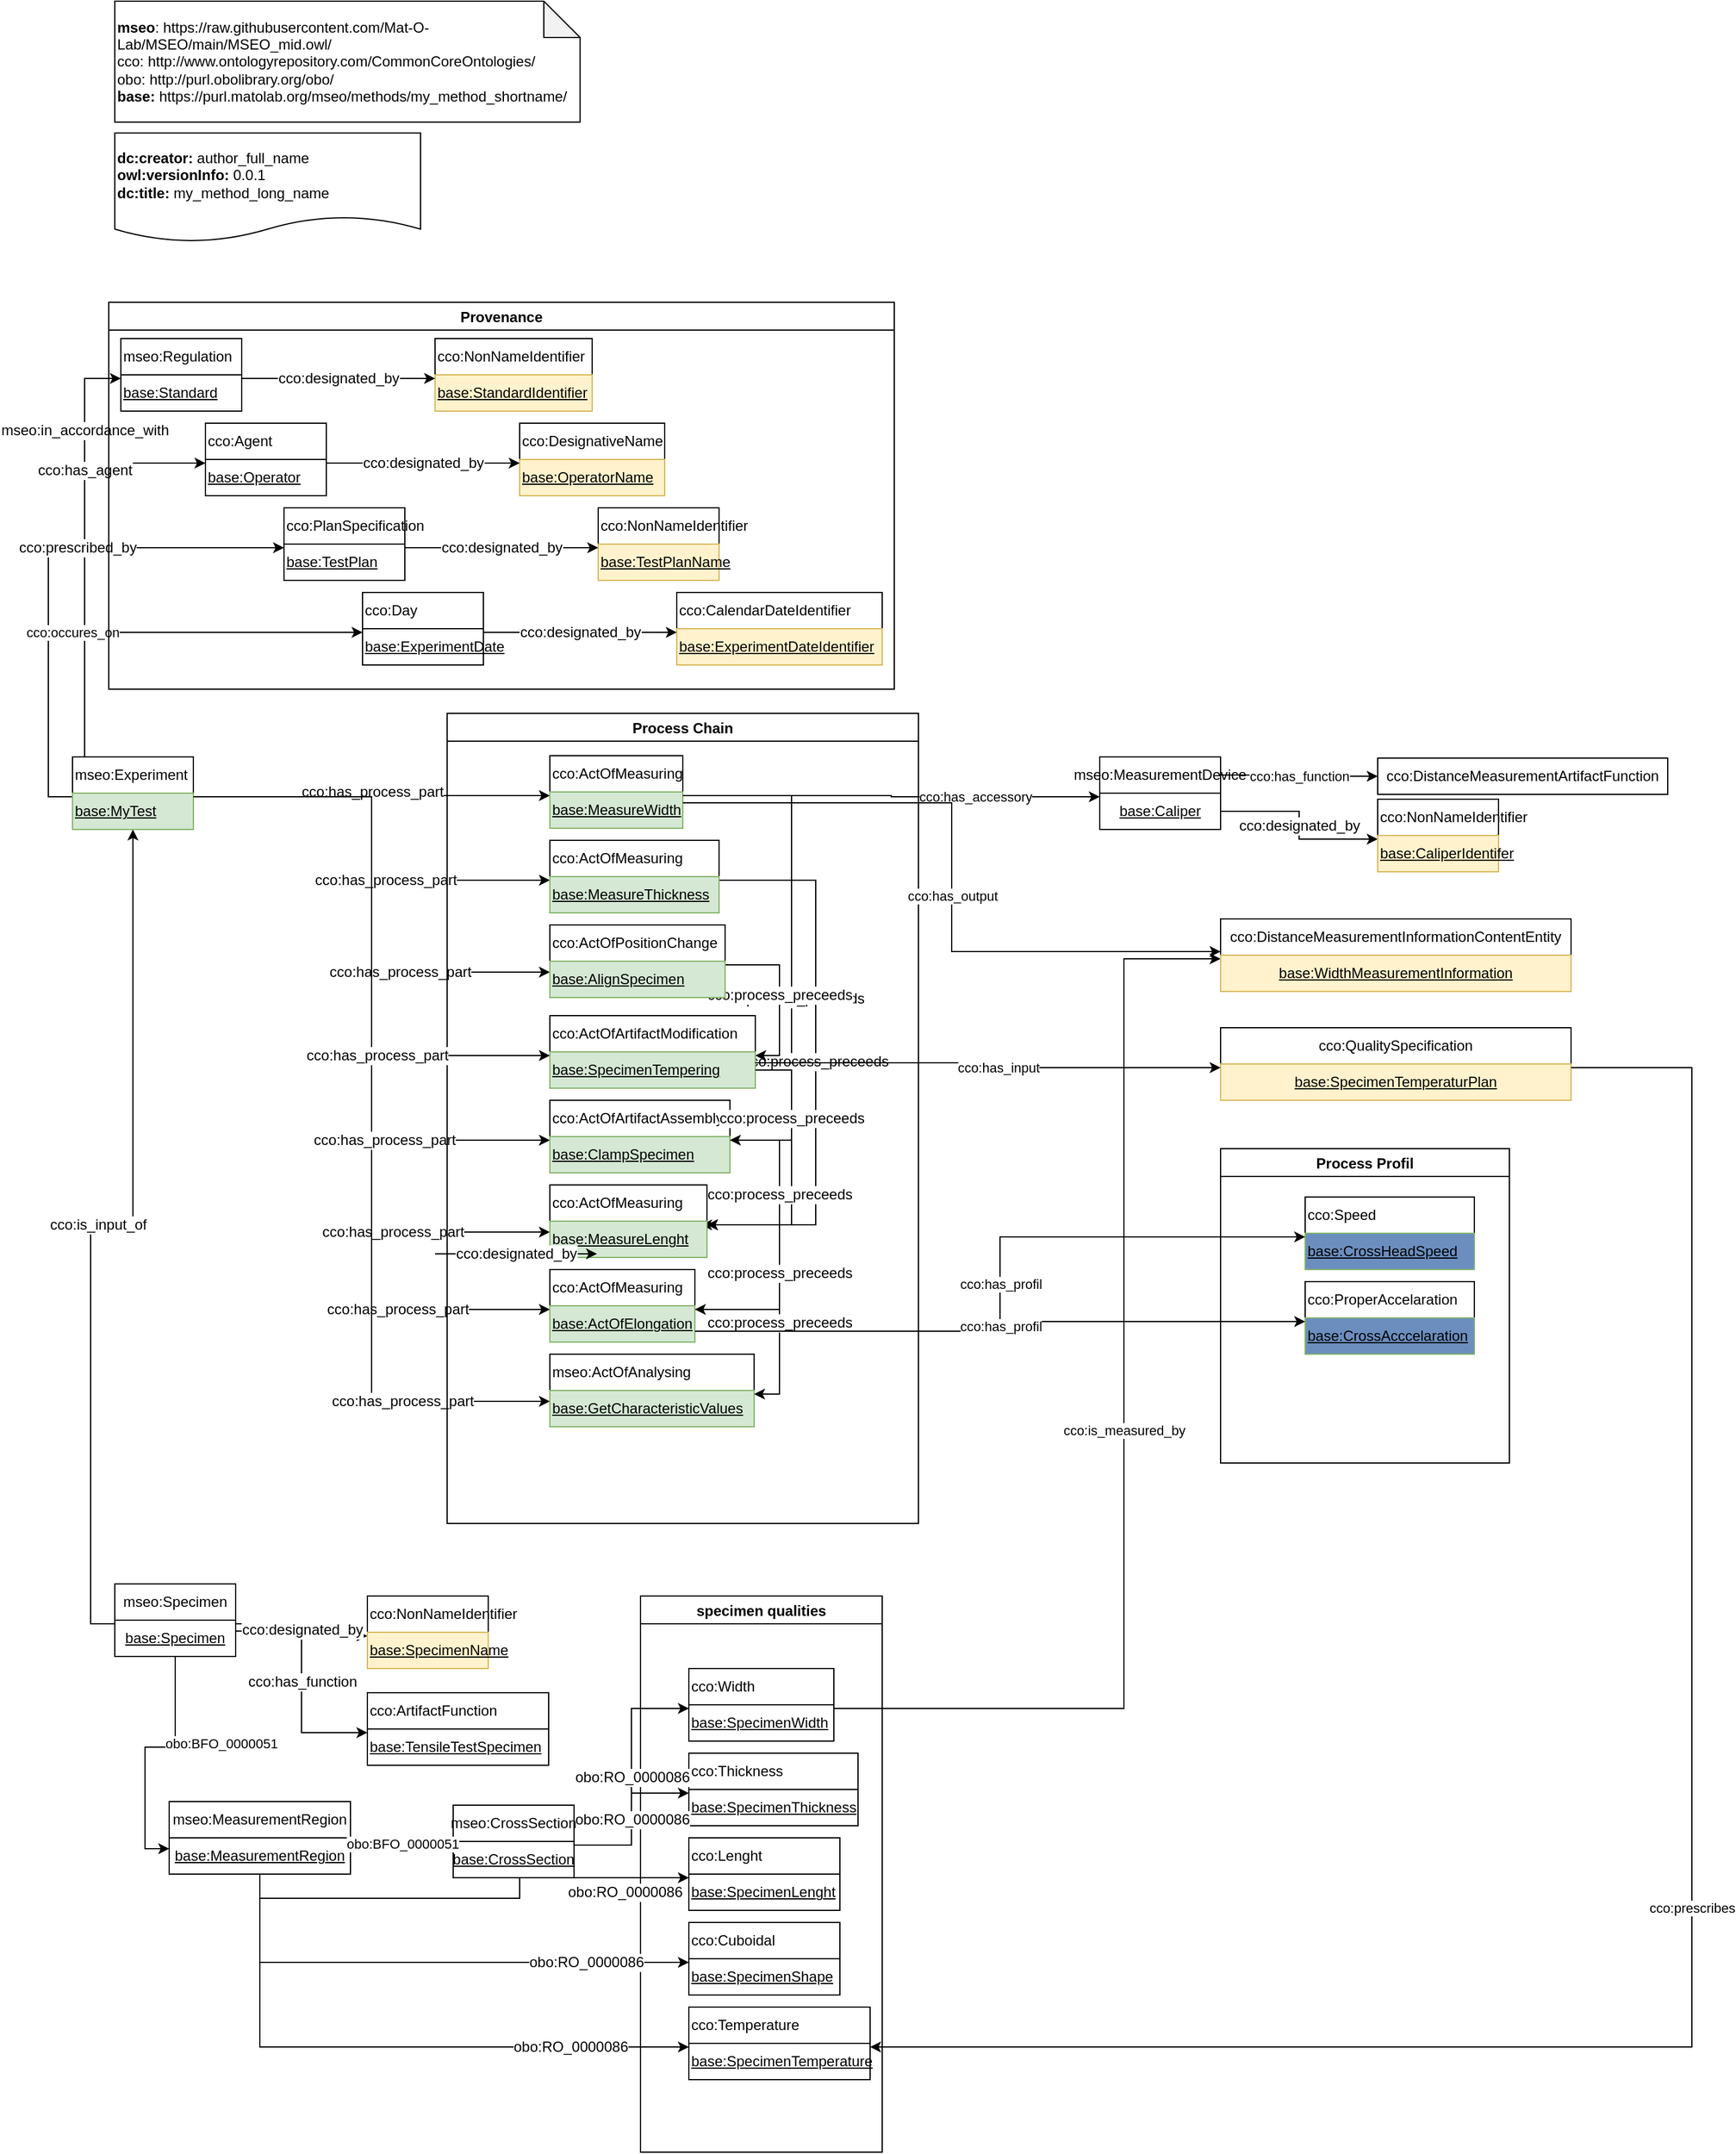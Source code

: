 <mxfile version="15.9.6" type="github">
  <diagram id="RQUcGvRlMdFbgAy4DLWb" name="Page-1">
    <mxGraphModel dx="2286" dy="823" grid="1" gridSize="10" guides="1" tooltips="1" connect="1" arrows="1" fold="1" page="1" pageScale="1" pageWidth="827" pageHeight="1169" math="0" shadow="0">
      <root>
        <mxCell id="0" />
        <mxCell id="1" parent="0" />
        <mxCell id="0PtQ9QTV_TQMzkyyk_zX-45" value="mseo:in_accordance_with" style="edgeStyle=elbowEdgeStyle;rounded=0;orthogonalLoop=1;jettySize=auto;html=1;fontSize=12;entryX=0;entryY=0.1;entryDx=0;entryDy=0;exitX=0;exitY=0.1;exitDx=0;exitDy=0;" parent="1" source="xC8LNd-vnj4ZNtq7EreI-98" target="0PtQ9QTV_TQMzkyyk_zX-40" edge="1">
          <mxGeometry x="0.624" relative="1" as="geometry">
            <mxPoint x="100.0" y="650" as="sourcePoint" />
            <mxPoint x="1190" y="1158" as="targetPoint" />
            <Array as="points">
              <mxPoint x="20" y="510" />
            </Array>
            <mxPoint as="offset" />
          </mxGeometry>
        </mxCell>
        <mxCell id="0PtQ9QTV_TQMzkyyk_zX-52" value="cco:has_agent" style="edgeStyle=elbowEdgeStyle;rounded=0;orthogonalLoop=1;jettySize=auto;html=1;fontSize=12;entryX=0;entryY=0.1;entryDx=0;entryDy=0;exitX=0;exitY=0.1;exitDx=0;exitDy=0;" parent="1" source="xC8LNd-vnj4ZNtq7EreI-98" target="0PtQ9QTV_TQMzkyyk_zX-48" edge="1">
          <mxGeometry x="0.454" relative="1" as="geometry">
            <mxPoint x="110.0" y="650" as="sourcePoint" />
            <mxPoint x="1260" y="1228" as="targetPoint" />
            <Array as="points">
              <mxPoint x="20" y="540" />
            </Array>
            <mxPoint as="offset" />
          </mxGeometry>
        </mxCell>
        <mxCell id="0PtQ9QTV_TQMzkyyk_zX-58" value="cco:prescribed_by" style="edgeStyle=orthogonalEdgeStyle;rounded=0;orthogonalLoop=1;jettySize=auto;html=1;fontSize=12;entryX=0;entryY=0.1;entryDx=0;entryDy=0;exitX=0;exitY=0.1;exitDx=0;exitDy=0;" parent="1" source="xC8LNd-vnj4ZNtq7EreI-98" target="0PtQ9QTV_TQMzkyyk_zX-54" edge="1">
          <mxGeometry x="0.185" relative="1" as="geometry">
            <mxPoint x="120.0" y="650" as="sourcePoint" />
            <mxPoint x="1325" y="1298" as="targetPoint" />
            <mxPoint as="offset" />
          </mxGeometry>
        </mxCell>
        <mxCell id="DkUTQBi76ICOh68PyS04-1" value="" style="group" parent="1" vertex="1" connectable="0">
          <mxGeometry x="45" y="11" width="385" height="199" as="geometry" />
        </mxCell>
        <mxCell id="0PtQ9QTV_TQMzkyyk_zX-2" value="&lt;div&gt;&lt;b&gt;dc:creator:&lt;/b&gt;&amp;nbsp;author_full_name&lt;/div&gt;&lt;div&gt;&lt;b&gt;owl:versionInfo:&lt;/b&gt; 0.0.1&lt;/div&gt;&lt;div&gt;&lt;b&gt;dc:title:&lt;/b&gt;&amp;nbsp;my_method_long_name&lt;/div&gt;" style="shape=document;whiteSpace=wrap;html=1;boundedLbl=1;labelBackgroundColor=#ffffff;strokeColor=#000000;fontSize=12;fontColor=#000000;size=0.233;align=left;" parent="DkUTQBi76ICOh68PyS04-1" vertex="1">
          <mxGeometry y="109" width="253" height="90" as="geometry" />
        </mxCell>
        <mxCell id="0PtQ9QTV_TQMzkyyk_zX-5" value="&lt;div&gt;&lt;b&gt;mseo&lt;/b&gt;:&amp;nbsp;https://raw.githubusercontent.com/Mat-O-Lab/MSEO/main/MSEO_mid.owl/&lt;/div&gt;&lt;div&gt;cco:&amp;nbsp;http://www.ontologyrepository.com/CommonCoreOntologies/&lt;/div&gt;&lt;div&gt;obo: http://purl.obolibrary.org/obo/&lt;/div&gt;&lt;div&gt;&lt;b&gt;base:&lt;/b&gt;&lt;span&gt;&amp;nbsp;https://purl.matolab.org/mseo/methods/my_method_shortname/&lt;/span&gt;&lt;br&gt;&lt;/div&gt;" style="shape=note;whiteSpace=wrap;html=1;backgroundOutline=1;darkOpacity=0.05;align=left;" parent="DkUTQBi76ICOh68PyS04-1" vertex="1">
          <mxGeometry width="385" height="100" as="geometry" />
        </mxCell>
        <mxCell id="xC8LNd-vnj4ZNtq7EreI-53" value="cco:occures_on" style="edgeStyle=orthogonalEdgeStyle;rounded=0;orthogonalLoop=1;jettySize=auto;html=1;entryX=0;entryY=0.1;entryDx=0;entryDy=0;exitX=0;exitY=0.1;exitDx=0;exitDy=0;" parent="1" source="xC8LNd-vnj4ZNtq7EreI-98" target="xC8LNd-vnj4ZNtq7EreI-52" edge="1">
          <mxGeometry x="-0.15" relative="1" as="geometry">
            <mxPoint x="150.0" y="683" as="sourcePoint" />
            <mxPoint x="-1" as="offset" />
          </mxGeometry>
        </mxCell>
        <mxCell id="xC8LNd-vnj4ZNtq7EreI-59" value="Provenance" style="swimlane;" parent="1" vertex="1">
          <mxGeometry x="40" y="260" width="650" height="320" as="geometry">
            <mxRectangle x="40" y="260" width="100" height="23" as="alternateBounds" />
          </mxGeometry>
        </mxCell>
        <mxCell id="exU9H_Resz9p4JQVaqzS-2" value="" style="group" parent="xC8LNd-vnj4ZNtq7EreI-59" vertex="1" connectable="0">
          <mxGeometry x="270" y="30" width="130" height="60" as="geometry" />
        </mxCell>
        <mxCell id="xC8LNd-vnj4ZNtq7EreI-48" value="" style="group" parent="exU9H_Resz9p4JQVaqzS-2" vertex="1" connectable="0">
          <mxGeometry width="130" height="60" as="geometry" />
        </mxCell>
        <mxCell id="0PtQ9QTV_TQMzkyyk_zX-43" value="cco:NonNameIdentifier" style="rounded=0;whiteSpace=wrap;html=1;snapToPoint=1;points=[[0.1,0],[0.2,0],[0.3,0],[0.4,0],[0.5,0],[0.6,0],[0.7,0],[0.8,0],[0.9,0],[0,0.1],[0,0.3],[0,0.5],[0,0.7],[0,0.9],[0.1,1],[0.2,1],[0.3,1],[0.4,1],[0.5,1],[0.6,1],[0.7,1],[0.8,1],[0.9,1],[1,0.1],[1,0.3],[1,0.5],[1,0.7],[1,0.9]];align=left;" parent="xC8LNd-vnj4ZNtq7EreI-48" vertex="1">
          <mxGeometry width="130" height="30" as="geometry" />
        </mxCell>
        <mxCell id="0PtQ9QTV_TQMzkyyk_zX-44" value="&lt;u&gt;base:StandardIdentifier&lt;br&gt;&lt;/u&gt;" style="rounded=0;whiteSpace=wrap;html=1;snapToPoint=1;points=[[0.1,0],[0.2,0],[0.3,0],[0.4,0],[0.5,0],[0.6,0],[0.7,0],[0.8,0],[0.9,0],[0,0.1],[0,0.3],[0,0.5],[0,0.7],[0,0.9],[0.1,1],[0.2,1],[0.3,1],[0.4,1],[0.5,1],[0.6,1],[0.7,1],[0.8,1],[0.9,1],[1,0.1],[1,0.3],[1,0.5],[1,0.7],[1,0.9]];align=left;fillColor=#fff2cc;strokeColor=#d6b656;" parent="xC8LNd-vnj4ZNtq7EreI-48" vertex="1">
          <mxGeometry y="30" width="130" height="30" as="geometry" />
        </mxCell>
        <mxCell id="0PtQ9QTV_TQMzkyyk_zX-42" value="cco:designated_by" style="edgeStyle=orthogonalEdgeStyle;rounded=0;orthogonalLoop=1;jettySize=auto;html=1;exitX=1;exitY=0.1;exitDx=0;exitDy=0;fontSize=12;entryX=0;entryY=0.1;entryDx=0;entryDy=0;" parent="xC8LNd-vnj4ZNtq7EreI-59" source="0PtQ9QTV_TQMzkyyk_zX-40" target="0PtQ9QTV_TQMzkyyk_zX-44" edge="1">
          <mxGeometry relative="1" as="geometry">
            <mxPoint x="190" y="143" as="sourcePoint" />
            <mxPoint x="190" y="80.0" as="targetPoint" />
          </mxGeometry>
        </mxCell>
        <mxCell id="xC8LNd-vnj4ZNtq7EreI-38" value="" style="group" parent="xC8LNd-vnj4ZNtq7EreI-59" vertex="1" connectable="0">
          <mxGeometry x="80" y="100" width="100" height="60" as="geometry" />
        </mxCell>
        <mxCell id="0PtQ9QTV_TQMzkyyk_zX-47" value="cco:Agent" style="rounded=0;whiteSpace=wrap;html=1;snapToPoint=1;points=[[0.1,0],[0.2,0],[0.3,0],[0.4,0],[0.5,0],[0.6,0],[0.7,0],[0.8,0],[0.9,0],[0,0.1],[0,0.3],[0,0.5],[0,0.7],[0,0.9],[0.1,1],[0.2,1],[0.3,1],[0.4,1],[0.5,1],[0.6,1],[0.7,1],[0.8,1],[0.9,1],[1,0.1],[1,0.3],[1,0.5],[1,0.7],[1,0.9]];align=left;" parent="xC8LNd-vnj4ZNtq7EreI-38" vertex="1">
          <mxGeometry width="100" height="30" as="geometry" />
        </mxCell>
        <mxCell id="0PtQ9QTV_TQMzkyyk_zX-48" value="&lt;u&gt;base:Operator&lt;br&gt;&lt;/u&gt;" style="rounded=0;whiteSpace=wrap;html=1;snapToPoint=1;points=[[0.1,0],[0.2,0],[0.3,0],[0.4,0],[0.5,0],[0.6,0],[0.7,0],[0.8,0],[0.9,0],[0,0.1],[0,0.3],[0,0.5],[0,0.7],[0,0.9],[0.1,1],[0.2,1],[0.3,1],[0.4,1],[0.5,1],[0.6,1],[0.7,1],[0.8,1],[0.9,1],[1,0.1],[1,0.3],[1,0.5],[1,0.7],[1,0.9]];align=left;" parent="xC8LNd-vnj4ZNtq7EreI-38" vertex="1">
          <mxGeometry y="30" width="100" height="30" as="geometry" />
        </mxCell>
        <mxCell id="xC8LNd-vnj4ZNtq7EreI-39" value="" style="group" parent="xC8LNd-vnj4ZNtq7EreI-59" vertex="1" connectable="0">
          <mxGeometry x="145" y="170" width="100" height="60" as="geometry" />
        </mxCell>
        <mxCell id="0PtQ9QTV_TQMzkyyk_zX-53" value="cco:PlanSpecification" style="rounded=0;whiteSpace=wrap;html=1;snapToPoint=1;points=[[0.1,0],[0.2,0],[0.3,0],[0.4,0],[0.5,0],[0.6,0],[0.7,0],[0.8,0],[0.9,0],[0,0.1],[0,0.3],[0,0.5],[0,0.7],[0,0.9],[0.1,1],[0.2,1],[0.3,1],[0.4,1],[0.5,1],[0.6,1],[0.7,1],[0.8,1],[0.9,1],[1,0.1],[1,0.3],[1,0.5],[1,0.7],[1,0.9]];align=left;" parent="xC8LNd-vnj4ZNtq7EreI-39" vertex="1">
          <mxGeometry width="100" height="30" as="geometry" />
        </mxCell>
        <mxCell id="0PtQ9QTV_TQMzkyyk_zX-54" value="&lt;u&gt;base:TestPlan&lt;br&gt;&lt;/u&gt;" style="rounded=0;whiteSpace=wrap;html=1;snapToPoint=1;points=[[0.1,0],[0.2,0],[0.3,0],[0.4,0],[0.5,0],[0.6,0],[0.7,0],[0.8,0],[0.9,0],[0,0.1],[0,0.3],[0,0.5],[0,0.7],[0,0.9],[0.1,1],[0.2,1],[0.3,1],[0.4,1],[0.5,1],[0.6,1],[0.7,1],[0.8,1],[0.9,1],[1,0.1],[1,0.3],[1,0.5],[1,0.7],[1,0.9]];align=left;" parent="xC8LNd-vnj4ZNtq7EreI-39" vertex="1">
          <mxGeometry y="30" width="100" height="30" as="geometry" />
        </mxCell>
        <mxCell id="xC8LNd-vnj4ZNtq7EreI-46" value="" style="group" parent="xC8LNd-vnj4ZNtq7EreI-59" vertex="1" connectable="0">
          <mxGeometry x="405" y="170" width="100" height="60" as="geometry" />
        </mxCell>
        <mxCell id="xC8LNd-vnj4ZNtq7EreI-41" value="cco:NonNameIdentifier" style="rounded=0;whiteSpace=wrap;html=1;snapToPoint=1;points=[[0.1,0],[0.2,0],[0.3,0],[0.4,0],[0.5,0],[0.6,0],[0.7,0],[0.8,0],[0.9,0],[0,0.1],[0,0.3],[0,0.5],[0,0.7],[0,0.9],[0.1,1],[0.2,1],[0.3,1],[0.4,1],[0.5,1],[0.6,1],[0.7,1],[0.8,1],[0.9,1],[1,0.1],[1,0.3],[1,0.5],[1,0.7],[1,0.9]];align=left;" parent="xC8LNd-vnj4ZNtq7EreI-46" vertex="1">
          <mxGeometry width="100" height="30" as="geometry" />
        </mxCell>
        <mxCell id="xC8LNd-vnj4ZNtq7EreI-42" value="&lt;u&gt;base:TestPlanName&lt;br&gt;&lt;/u&gt;" style="rounded=0;whiteSpace=wrap;html=1;snapToPoint=1;points=[[0.1,0],[0.2,0],[0.3,0],[0.4,0],[0.5,0],[0.6,0],[0.7,0],[0.8,0],[0.9,0],[0,0.1],[0,0.3],[0,0.5],[0,0.7],[0,0.9],[0.1,1],[0.2,1],[0.3,1],[0.4,1],[0.5,1],[0.6,1],[0.7,1],[0.8,1],[0.9,1],[1,0.1],[1,0.3],[1,0.5],[1,0.7],[1,0.9]];align=left;fillColor=#fff2cc;strokeColor=#d6b656;" parent="xC8LNd-vnj4ZNtq7EreI-46" vertex="1">
          <mxGeometry y="30" width="100" height="30" as="geometry" />
        </mxCell>
        <mxCell id="0PtQ9QTV_TQMzkyyk_zX-55" value="cco:designated_by" style="edgeStyle=orthogonalEdgeStyle;rounded=0;orthogonalLoop=1;jettySize=auto;html=1;exitX=1;exitY=0.1;exitDx=0;exitDy=0;fontSize=12;entryX=0;entryY=0.1;entryDx=0;entryDy=0;" parent="xC8LNd-vnj4ZNtq7EreI-59" source="0PtQ9QTV_TQMzkyyk_zX-54" target="xC8LNd-vnj4ZNtq7EreI-42" edge="1">
          <mxGeometry relative="1" as="geometry">
            <mxPoint x="325" y="283" as="sourcePoint" />
            <mxPoint x="405" y="203" as="targetPoint" />
          </mxGeometry>
        </mxCell>
        <mxCell id="xC8LNd-vnj4ZNtq7EreI-47" value="" style="group" parent="xC8LNd-vnj4ZNtq7EreI-59" vertex="1" connectable="0">
          <mxGeometry x="340" y="100" width="120" height="60" as="geometry" />
        </mxCell>
        <mxCell id="xC8LNd-vnj4ZNtq7EreI-49" value="" style="group" parent="xC8LNd-vnj4ZNtq7EreI-47" vertex="1" connectable="0">
          <mxGeometry width="120" height="60" as="geometry" />
        </mxCell>
        <mxCell id="xC8LNd-vnj4ZNtq7EreI-36" value="cco:DesignativeName" style="rounded=0;whiteSpace=wrap;html=1;snapToPoint=1;points=[[0.1,0],[0.2,0],[0.3,0],[0.4,0],[0.5,0],[0.6,0],[0.7,0],[0.8,0],[0.9,0],[0,0.1],[0,0.3],[0,0.5],[0,0.7],[0,0.9],[0.1,1],[0.2,1],[0.3,1],[0.4,1],[0.5,1],[0.6,1],[0.7,1],[0.8,1],[0.9,1],[1,0.1],[1,0.3],[1,0.5],[1,0.7],[1,0.9]];align=left;" parent="xC8LNd-vnj4ZNtq7EreI-49" vertex="1">
          <mxGeometry width="120" height="30" as="geometry" />
        </mxCell>
        <mxCell id="xC8LNd-vnj4ZNtq7EreI-37" value="&lt;u&gt;base:OperatorName&lt;br&gt;&lt;/u&gt;" style="rounded=0;whiteSpace=wrap;html=1;snapToPoint=1;points=[[0.1,0],[0.2,0],[0.3,0],[0.4,0],[0.5,0],[0.6,0],[0.7,0],[0.8,0],[0.9,0],[0,0.1],[0,0.3],[0,0.5],[0,0.7],[0,0.9],[0.1,1],[0.2,1],[0.3,1],[0.4,1],[0.5,1],[0.6,1],[0.7,1],[0.8,1],[0.9,1],[1,0.1],[1,0.3],[1,0.5],[1,0.7],[1,0.9]];align=left;fillColor=#fff2cc;strokeColor=#d6b656;" parent="xC8LNd-vnj4ZNtq7EreI-49" vertex="1">
          <mxGeometry y="30" width="120" height="30" as="geometry" />
        </mxCell>
        <mxCell id="xC8LNd-vnj4ZNtq7EreI-35" value="cco:designated_by" style="edgeStyle=orthogonalEdgeStyle;rounded=0;orthogonalLoop=1;jettySize=auto;html=1;exitX=1;exitY=0.1;exitDx=0;exitDy=0;fontSize=12;entryX=0;entryY=0.1;entryDx=0;entryDy=0;" parent="xC8LNd-vnj4ZNtq7EreI-59" source="0PtQ9QTV_TQMzkyyk_zX-48" target="xC8LNd-vnj4ZNtq7EreI-37" edge="1">
          <mxGeometry relative="1" as="geometry">
            <mxPoint x="180" y="133" as="sourcePoint" />
            <mxPoint x="260" y="150.0" as="targetPoint" />
          </mxGeometry>
        </mxCell>
        <mxCell id="xC8LNd-vnj4ZNtq7EreI-50" value="" style="group" parent="xC8LNd-vnj4ZNtq7EreI-59" vertex="1" connectable="0">
          <mxGeometry x="470" y="240" width="170" height="60" as="geometry" />
        </mxCell>
        <mxCell id="xC8LNd-vnj4ZNtq7EreI-44" value="cco:CalendarDateIdentifier" style="rounded=0;whiteSpace=wrap;html=1;snapToPoint=1;points=[[0.1,0],[0.2,0],[0.3,0],[0.4,0],[0.5,0],[0.6,0],[0.7,0],[0.8,0],[0.9,0],[0,0.1],[0,0.3],[0,0.5],[0,0.7],[0,0.9],[0.1,1],[0.2,1],[0.3,1],[0.4,1],[0.5,1],[0.6,1],[0.7,1],[0.8,1],[0.9,1],[1,0.1],[1,0.3],[1,0.5],[1,0.7],[1,0.9]];align=left;" parent="xC8LNd-vnj4ZNtq7EreI-50" vertex="1">
          <mxGeometry width="170" height="30" as="geometry" />
        </mxCell>
        <mxCell id="xC8LNd-vnj4ZNtq7EreI-45" value="&lt;u&gt;base:ExperimentDateIdentifier&lt;br&gt;&lt;/u&gt;" style="rounded=0;whiteSpace=wrap;html=1;snapToPoint=1;points=[[0.1,0],[0.2,0],[0.3,0],[0.4,0],[0.5,0],[0.6,0],[0.7,0],[0.8,0],[0.9,0],[0,0.1],[0,0.3],[0,0.5],[0,0.7],[0,0.9],[0.1,1],[0.2,1],[0.3,1],[0.4,1],[0.5,1],[0.6,1],[0.7,1],[0.8,1],[0.9,1],[1,0.1],[1,0.3],[1,0.5],[1,0.7],[1,0.9]];align=left;fillColor=#fff2cc;strokeColor=#d6b656;" parent="xC8LNd-vnj4ZNtq7EreI-50" vertex="1">
          <mxGeometry y="30" width="170" height="30" as="geometry" />
        </mxCell>
        <mxCell id="xC8LNd-vnj4ZNtq7EreI-57" value="" style="group" parent="xC8LNd-vnj4ZNtq7EreI-59" vertex="1" connectable="0">
          <mxGeometry x="210" y="240" width="100" height="60" as="geometry" />
        </mxCell>
        <mxCell id="xC8LNd-vnj4ZNtq7EreI-51" value="cco:Day" style="rounded=0;whiteSpace=wrap;html=1;snapToPoint=1;points=[[0.1,0],[0.2,0],[0.3,0],[0.4,0],[0.5,0],[0.6,0],[0.7,0],[0.8,0],[0.9,0],[0,0.1],[0,0.3],[0,0.5],[0,0.7],[0,0.9],[0.1,1],[0.2,1],[0.3,1],[0.4,1],[0.5,1],[0.6,1],[0.7,1],[0.8,1],[0.9,1],[1,0.1],[1,0.3],[1,0.5],[1,0.7],[1,0.9]];align=left;" parent="xC8LNd-vnj4ZNtq7EreI-57" vertex="1">
          <mxGeometry width="100" height="30" as="geometry" />
        </mxCell>
        <mxCell id="xC8LNd-vnj4ZNtq7EreI-52" value="&lt;u&gt;base:ExperimentDate&lt;br&gt;&lt;/u&gt;" style="rounded=0;whiteSpace=wrap;html=1;snapToPoint=1;points=[[0.1,0],[0.2,0],[0.3,0],[0.4,0],[0.5,0],[0.6,0],[0.7,0],[0.8,0],[0.9,0],[0,0.1],[0,0.3],[0,0.5],[0,0.7],[0,0.9],[0.1,1],[0.2,1],[0.3,1],[0.4,1],[0.5,1],[0.6,1],[0.7,1],[0.8,1],[0.9,1],[1,0.1],[1,0.3],[1,0.5],[1,0.7],[1,0.9]];align=left;" parent="xC8LNd-vnj4ZNtq7EreI-57" vertex="1">
          <mxGeometry y="30" width="100" height="30" as="geometry" />
        </mxCell>
        <mxCell id="xC8LNd-vnj4ZNtq7EreI-43" value="cco:designated_by" style="edgeStyle=orthogonalEdgeStyle;rounded=0;orthogonalLoop=1;jettySize=auto;html=1;exitX=1;exitY=0.1;exitDx=0;exitDy=0;fontSize=12;entryX=0;entryY=0.1;entryDx=0;entryDy=0;" parent="xC8LNd-vnj4ZNtq7EreI-59" source="xC8LNd-vnj4ZNtq7EreI-52" target="xC8LNd-vnj4ZNtq7EreI-45" edge="1">
          <mxGeometry relative="1" as="geometry">
            <mxPoint x="310" y="273" as="sourcePoint" />
            <mxPoint x="390" y="290.0" as="targetPoint" />
          </mxGeometry>
        </mxCell>
        <mxCell id="exU9H_Resz9p4JQVaqzS-1" value="" style="group" parent="xC8LNd-vnj4ZNtq7EreI-59" vertex="1" connectable="0">
          <mxGeometry x="10" y="30" width="100" height="60" as="geometry" />
        </mxCell>
        <mxCell id="0PtQ9QTV_TQMzkyyk_zX-39" value="mseo:Regulation" style="rounded=0;whiteSpace=wrap;html=1;snapToPoint=1;points=[[0.1,0],[0.2,0],[0.3,0],[0.4,0],[0.5,0],[0.6,0],[0.7,0],[0.8,0],[0.9,0],[0,0.1],[0,0.3],[0,0.5],[0,0.7],[0,0.9],[0.1,1],[0.2,1],[0.3,1],[0.4,1],[0.5,1],[0.6,1],[0.7,1],[0.8,1],[0.9,1],[1,0.1],[1,0.3],[1,0.5],[1,0.7],[1,0.9]];align=left;" parent="exU9H_Resz9p4JQVaqzS-1" vertex="1">
          <mxGeometry width="100" height="30" as="geometry" />
        </mxCell>
        <mxCell id="0PtQ9QTV_TQMzkyyk_zX-40" value="&lt;u&gt;base:Standard&lt;br&gt;&lt;/u&gt;" style="rounded=0;whiteSpace=wrap;html=1;snapToPoint=1;points=[[0.1,0],[0.2,0],[0.3,0],[0.4,0],[0.5,0],[0.6,0],[0.7,0],[0.8,0],[0.9,0],[0,0.1],[0,0.3],[0,0.5],[0,0.7],[0,0.9],[0.1,1],[0.2,1],[0.3,1],[0.4,1],[0.5,1],[0.6,1],[0.7,1],[0.8,1],[0.9,1],[1,0.1],[1,0.3],[1,0.5],[1,0.7],[1,0.9]];align=left;" parent="exU9H_Resz9p4JQVaqzS-1" vertex="1">
          <mxGeometry y="30" width="100" height="30" as="geometry" />
        </mxCell>
        <mxCell id="xC8LNd-vnj4ZNtq7EreI-99" value="cco:has_process_part" style="rounded=0;orthogonalLoop=1;jettySize=auto;html=1;exitX=1;exitY=0.1;exitDx=0;exitDy=0;fontSize=12;entryX=0;entryY=0.1;entryDx=0;entryDy=0;edgeStyle=elbowEdgeStyle;" parent="1" source="xC8LNd-vnj4ZNtq7EreI-98" target="xC8LNd-vnj4ZNtq7EreI-118" edge="1">
          <mxGeometry x="0.005" y="3" relative="1" as="geometry">
            <mxPoint x="450" y="675" as="targetPoint" />
            <mxPoint as="offset" />
          </mxGeometry>
        </mxCell>
        <mxCell id="xC8LNd-vnj4ZNtq7EreI-100" value="cco:has_process_part" style="rounded=0;orthogonalLoop=1;jettySize=auto;html=1;exitX=1;exitY=0.1;exitDx=0;exitDy=0;fontSize=12;entryX=0;entryY=0.3;entryDx=0;entryDy=0;edgeStyle=elbowEdgeStyle;" parent="1" source="xC8LNd-vnj4ZNtq7EreI-98" target="xC8LNd-vnj4ZNtq7EreI-124" edge="1">
          <mxGeometry x="0.437" relative="1" as="geometry">
            <mxPoint x="470" y="773" as="sourcePoint" />
            <mxPoint x="670" y="775" as="targetPoint" />
            <mxPoint as="offset" />
          </mxGeometry>
        </mxCell>
        <mxCell id="xC8LNd-vnj4ZNtq7EreI-101" value="cco:has_process_part" style="rounded=0;orthogonalLoop=1;jettySize=auto;html=1;exitX=1;exitY=0.1;exitDx=0;exitDy=0;fontSize=12;entryX=0;entryY=0.3;entryDx=0;entryDy=0;edgeStyle=elbowEdgeStyle;" parent="1" source="xC8LNd-vnj4ZNtq7EreI-98" target="xC8LNd-vnj4ZNtq7EreI-130" edge="1">
          <mxGeometry x="0.603" relative="1" as="geometry">
            <mxPoint x="580" y="823" as="sourcePoint" />
            <mxPoint x="780" y="825" as="targetPoint" />
            <mxPoint as="offset" />
          </mxGeometry>
        </mxCell>
        <mxCell id="xC8LNd-vnj4ZNtq7EreI-102" value="cco:has_process_part" style="rounded=0;orthogonalLoop=1;jettySize=auto;html=1;exitX=1;exitY=0.1;exitDx=0;exitDy=0;fontSize=12;entryX=0;entryY=0.1;entryDx=0;entryDy=0;edgeStyle=elbowEdgeStyle;" parent="1" source="xC8LNd-vnj4ZNtq7EreI-98" target="xC8LNd-vnj4ZNtq7EreI-104" edge="1">
          <mxGeometry x="0.65" relative="1" as="geometry">
            <mxPoint x="690" y="883" as="sourcePoint" />
            <mxPoint x="890" y="885" as="targetPoint" />
            <mxPoint as="offset" />
          </mxGeometry>
        </mxCell>
        <mxCell id="xC8LNd-vnj4ZNtq7EreI-105" value="cco:has_process_part" style="rounded=0;orthogonalLoop=1;jettySize=auto;html=1;exitX=1;exitY=0.1;exitDx=0;exitDy=0;fontSize=12;entryX=0;entryY=0.1;entryDx=0;entryDy=0;edgeStyle=elbowEdgeStyle;" parent="1" source="xC8LNd-vnj4ZNtq7EreI-98" target="xC8LNd-vnj4ZNtq7EreI-121" edge="1">
          <mxGeometry x="0.25" relative="1" as="geometry">
            <mxPoint x="360" y="723" as="sourcePoint" />
            <mxPoint x="560" y="725" as="targetPoint" />
            <mxPoint as="offset" />
          </mxGeometry>
        </mxCell>
        <mxCell id="xC8LNd-vnj4ZNtq7EreI-108" value="cco:has_process_part" style="rounded=0;orthogonalLoop=1;jettySize=auto;html=1;exitX=1;exitY=0.1;exitDx=0;exitDy=0;fontSize=12;entryX=0;entryY=0.3;entryDx=0;entryDy=0;edgeStyle=elbowEdgeStyle;" parent="1" source="xC8LNd-vnj4ZNtq7EreI-98" target="xC8LNd-vnj4ZNtq7EreI-107" edge="1">
          <mxGeometry x="0.693" relative="1" as="geometry">
            <mxPoint x="360" y="740" as="sourcePoint" />
            <mxPoint x="1000" y="928" as="targetPoint" />
            <mxPoint as="offset" />
          </mxGeometry>
        </mxCell>
        <mxCell id="xC8LNd-vnj4ZNtq7EreI-109" value="cco:has_process_part" style="rounded=0;orthogonalLoop=1;jettySize=auto;html=1;exitX=1;exitY=0.1;exitDx=0;exitDy=0;fontSize=12;entryX=0;entryY=0.1;entryDx=0;entryDy=0;edgeStyle=elbowEdgeStyle;" parent="1" source="xC8LNd-vnj4ZNtq7EreI-98" target="xC8LNd-vnj4ZNtq7EreI-127" edge="1">
          <mxGeometry x="0.527" relative="1" as="geometry">
            <mxPoint x="260" y="701" as="sourcePoint" />
            <mxPoint x="920" y="839" as="targetPoint" />
            <mxPoint as="offset" />
          </mxGeometry>
        </mxCell>
        <mxCell id="xC8LNd-vnj4ZNtq7EreI-131" value="Process Chain" style="swimlane;" parent="1" vertex="1">
          <mxGeometry x="320" y="600" width="390" height="670" as="geometry">
            <mxRectangle x="320" y="600" width="120" height="23" as="alternateBounds" />
          </mxGeometry>
        </mxCell>
        <mxCell id="xC8LNd-vnj4ZNtq7EreI-116" value="" style="group" parent="xC8LNd-vnj4ZNtq7EreI-131" vertex="1" connectable="0">
          <mxGeometry x="85" y="35" width="110" height="60" as="geometry" />
        </mxCell>
        <mxCell id="xC8LNd-vnj4ZNtq7EreI-117" value="cco:ActOfMeasuring&lt;span style=&quot;white-space: pre&quot;&gt;	&lt;/span&gt;" style="rounded=0;whiteSpace=wrap;html=1;snapToPoint=1;points=[[0.1,0],[0.2,0],[0.3,0],[0.4,0],[0.5,0],[0.6,0],[0.7,0],[0.8,0],[0.9,0],[0,0.1],[0,0.3],[0,0.5],[0,0.7],[0,0.9],[0.1,1],[0.2,1],[0.3,1],[0.4,1],[0.5,1],[0.6,1],[0.7,1],[0.8,1],[0.9,1],[1,0.1],[1,0.3],[1,0.5],[1,0.7],[1,0.9]];align=left;" parent="xC8LNd-vnj4ZNtq7EreI-116" vertex="1">
          <mxGeometry width="110" height="30" as="geometry" />
        </mxCell>
        <mxCell id="xC8LNd-vnj4ZNtq7EreI-118" value="&lt;u&gt;base:MeasureWidth&lt;/u&gt;" style="rounded=0;whiteSpace=wrap;html=1;snapToPoint=1;points=[[0.1,0],[0.2,0],[0.3,0],[0.4,0],[0.5,0],[0.6,0],[0.7,0],[0.8,0],[0.9,0],[0,0.1],[0,0.3],[0,0.5],[0,0.7],[0,0.9],[0.1,1],[0.2,1],[0.3,1],[0.4,1],[0.5,1],[0.6,1],[0.7,1],[0.8,1],[0.9,1],[1,0.1],[1,0.3],[1,0.5],[1,0.7],[1,0.9]];align=left;fillColor=#d5e8d4;strokeColor=#82b366;" parent="xC8LNd-vnj4ZNtq7EreI-116" vertex="1">
          <mxGeometry y="30" width="110" height="30" as="geometry" />
        </mxCell>
        <mxCell id="xC8LNd-vnj4ZNtq7EreI-115" value="cco:process_preceeds" style="rounded=0;orthogonalLoop=1;jettySize=auto;html=1;exitX=1;exitY=0.1;exitDx=0;exitDy=0;fontSize=12;entryX=1;entryY=0.1;entryDx=0;entryDy=0;edgeStyle=elbowEdgeStyle;" parent="xC8LNd-vnj4ZNtq7EreI-131" source="xC8LNd-vnj4ZNtq7EreI-118" target="xC8LNd-vnj4ZNtq7EreI-130" edge="1">
          <mxGeometry relative="1" as="geometry">
            <mxPoint x="305" y="128" as="sourcePoint" />
            <mxPoint x="505" y="705" as="targetPoint" />
            <Array as="points">
              <mxPoint x="285" y="175" />
            </Array>
          </mxGeometry>
        </mxCell>
        <mxCell id="xC8LNd-vnj4ZNtq7EreI-114" value="cco:process_preceeds" style="rounded=0;orthogonalLoop=1;jettySize=auto;html=1;exitX=1;exitY=0.1;exitDx=0;exitDy=0;fontSize=12;entryX=0.963;entryY=0.102;entryDx=0;entryDy=0;edgeStyle=elbowEdgeStyle;entryPerimeter=0;" parent="xC8LNd-vnj4ZNtq7EreI-131" source="xC8LNd-vnj4ZNtq7EreI-121" target="xC8LNd-vnj4ZNtq7EreI-130" edge="1">
          <mxGeometry relative="1" as="geometry">
            <mxPoint x="635" y="278" as="sourcePoint" />
            <mxPoint x="695" y="305" as="targetPoint" />
            <Array as="points">
              <mxPoint x="305" y="205" />
            </Array>
          </mxGeometry>
        </mxCell>
        <mxCell id="xC8LNd-vnj4ZNtq7EreI-110" value="cco:process_preceeds" style="rounded=0;orthogonalLoop=1;jettySize=auto;html=1;exitX=1;exitY=0.1;exitDx=0;exitDy=0;fontSize=12;entryX=1;entryY=0.1;entryDx=0;entryDy=0;edgeStyle=elbowEdgeStyle;" parent="xC8LNd-vnj4ZNtq7EreI-131" source="xC8LNd-vnj4ZNtq7EreI-124" target="jcPN5PyDYunrFqW1vucg-19" edge="1">
          <mxGeometry relative="1" as="geometry">
            <mxPoint x="-50" y="96" as="sourcePoint" />
            <mxPoint x="480" y="228" as="targetPoint" />
            <Array as="points">
              <mxPoint x="275" y="225" />
            </Array>
          </mxGeometry>
        </mxCell>
        <mxCell id="xC8LNd-vnj4ZNtq7EreI-111" value="cco:process_preceeds" style="rounded=0;orthogonalLoop=1;jettySize=auto;html=1;exitX=1;exitY=0.1;exitDx=0;exitDy=0;fontSize=12;edgeStyle=elbowEdgeStyle;entryX=1;entryY=0.1;entryDx=0;entryDy=0;" parent="xC8LNd-vnj4ZNtq7EreI-131" source="xC8LNd-vnj4ZNtq7EreI-127" target="xC8LNd-vnj4ZNtq7EreI-130" edge="1">
          <mxGeometry relative="1" as="geometry">
            <mxPoint x="516" y="178" as="sourcePoint" />
            <mxPoint x="330" y="270" as="targetPoint" />
            <Array as="points">
              <mxPoint x="275" y="315" />
            </Array>
          </mxGeometry>
        </mxCell>
        <mxCell id="xC8LNd-vnj4ZNtq7EreI-119" value="" style="group" parent="xC8LNd-vnj4ZNtq7EreI-131" vertex="1" connectable="0">
          <mxGeometry x="85" y="105" width="140" height="60" as="geometry" />
        </mxCell>
        <mxCell id="xC8LNd-vnj4ZNtq7EreI-132" value="" style="group" parent="xC8LNd-vnj4ZNtq7EreI-119" vertex="1" connectable="0">
          <mxGeometry width="140" height="60" as="geometry" />
        </mxCell>
        <mxCell id="xC8LNd-vnj4ZNtq7EreI-120" value="cco:ActOfMeasuring&lt;span style=&quot;white-space: pre&quot;&gt;	&lt;/span&gt;" style="rounded=0;whiteSpace=wrap;html=1;snapToPoint=1;points=[[0.1,0],[0.2,0],[0.3,0],[0.4,0],[0.5,0],[0.6,0],[0.7,0],[0.8,0],[0.9,0],[0,0.1],[0,0.3],[0,0.5],[0,0.7],[0,0.9],[0.1,1],[0.2,1],[0.3,1],[0.4,1],[0.5,1],[0.6,1],[0.7,1],[0.8,1],[0.9,1],[1,0.1],[1,0.3],[1,0.5],[1,0.7],[1,0.9]];align=left;" parent="xC8LNd-vnj4ZNtq7EreI-132" vertex="1">
          <mxGeometry width="140" height="30" as="geometry" />
        </mxCell>
        <mxCell id="xC8LNd-vnj4ZNtq7EreI-121" value="&lt;u&gt;base:MeasureThickness&lt;/u&gt;" style="rounded=0;whiteSpace=wrap;html=1;snapToPoint=1;points=[[0.1,0],[0.2,0],[0.3,0],[0.4,0],[0.5,0],[0.6,0],[0.7,0],[0.8,0],[0.9,0],[0,0.1],[0,0.3],[0,0.5],[0,0.7],[0,0.9],[0.1,1],[0.2,1],[0.3,1],[0.4,1],[0.5,1],[0.6,1],[0.7,1],[0.8,1],[0.9,1],[1,0.1],[1,0.3],[1,0.5],[1,0.7],[1,0.9]];align=left;fillColor=#d5e8d4;strokeColor=#82b366;" parent="xC8LNd-vnj4ZNtq7EreI-132" vertex="1">
          <mxGeometry y="30" width="140" height="30" as="geometry" />
        </mxCell>
        <mxCell id="xC8LNd-vnj4ZNtq7EreI-122" value="" style="group" parent="xC8LNd-vnj4ZNtq7EreI-131" vertex="1" connectable="0">
          <mxGeometry x="85" y="175" width="145" height="60" as="geometry" />
        </mxCell>
        <mxCell id="xC8LNd-vnj4ZNtq7EreI-123" value="cco:ActOfPositionChange" style="rounded=0;whiteSpace=wrap;html=1;snapToPoint=1;points=[[0.1,0],[0.2,0],[0.3,0],[0.4,0],[0.5,0],[0.6,0],[0.7,0],[0.8,0],[0.9,0],[0,0.1],[0,0.3],[0,0.5],[0,0.7],[0,0.9],[0.1,1],[0.2,1],[0.3,1],[0.4,1],[0.5,1],[0.6,1],[0.7,1],[0.8,1],[0.9,1],[1,0.1],[1,0.3],[1,0.5],[1,0.7],[1,0.9]];align=left;" parent="xC8LNd-vnj4ZNtq7EreI-122" vertex="1">
          <mxGeometry width="145" height="30" as="geometry" />
        </mxCell>
        <mxCell id="xC8LNd-vnj4ZNtq7EreI-124" value="&lt;u&gt;base:AlignSpecimen&lt;/u&gt;" style="rounded=0;whiteSpace=wrap;html=1;snapToPoint=1;points=[[0.1,0],[0.2,0],[0.3,0],[0.4,0],[0.5,0],[0.6,0],[0.7,0],[0.8,0],[0.9,0],[0,0.1],[0,0.3],[0,0.5],[0,0.7],[0,0.9],[0.1,1],[0.2,1],[0.3,1],[0.4,1],[0.5,1],[0.6,1],[0.7,1],[0.8,1],[0.9,1],[1,0.1],[1,0.3],[1,0.5],[1,0.7],[1,0.9]];align=left;fillColor=#d5e8d4;strokeColor=#82b366;" parent="xC8LNd-vnj4ZNtq7EreI-122" vertex="1">
          <mxGeometry y="30" width="145" height="30" as="geometry" />
        </mxCell>
        <mxCell id="jcPN5PyDYunrFqW1vucg-17" value="" style="group" parent="xC8LNd-vnj4ZNtq7EreI-131" vertex="1" connectable="0">
          <mxGeometry x="85" y="250" width="170" height="60" as="geometry" />
        </mxCell>
        <mxCell id="jcPN5PyDYunrFqW1vucg-18" value="cco:ActOfArtifactModification" style="rounded=0;whiteSpace=wrap;html=1;snapToPoint=1;points=[[0.1,0],[0.2,0],[0.3,0],[0.4,0],[0.5,0],[0.6,0],[0.7,0],[0.8,0],[0.9,0],[0,0.1],[0,0.3],[0,0.5],[0,0.7],[0,0.9],[0.1,1],[0.2,1],[0.3,1],[0.4,1],[0.5,1],[0.6,1],[0.7,1],[0.8,1],[0.9,1],[1,0.1],[1,0.3],[1,0.5],[1,0.7],[1,0.9]];align=left;" parent="jcPN5PyDYunrFqW1vucg-17" vertex="1">
          <mxGeometry width="170" height="30" as="geometry" />
        </mxCell>
        <mxCell id="jcPN5PyDYunrFqW1vucg-19" value="&lt;u&gt;base:SpecimenTempering&lt;/u&gt;" style="rounded=0;whiteSpace=wrap;html=1;snapToPoint=1;points=[[0.1,0],[0.2,0],[0.3,0],[0.4,0],[0.5,0],[0.6,0],[0.7,0],[0.8,0],[0.9,0],[0,0.1],[0,0.3],[0,0.5],[0,0.7],[0,0.9],[0.1,1],[0.2,1],[0.3,1],[0.4,1],[0.5,1],[0.6,1],[0.7,1],[0.8,1],[0.9,1],[1,0.1],[1,0.3],[1,0.5],[1,0.7],[1,0.9]];align=left;fillColor=#d5e8d4;strokeColor=#82b366;" parent="jcPN5PyDYunrFqW1vucg-17" vertex="1">
          <mxGeometry y="30" width="170" height="30" as="geometry" />
        </mxCell>
        <mxCell id="xC8LNd-vnj4ZNtq7EreI-112" value="cco:process_preceeds" style="rounded=0;orthogonalLoop=1;jettySize=auto;html=1;exitX=1;exitY=0.1;exitDx=0;exitDy=0;fontSize=12;entryX=1;entryY=0.1;entryDx=0;entryDy=0;edgeStyle=elbowEdgeStyle;" parent="xC8LNd-vnj4ZNtq7EreI-131" source="xC8LNd-vnj4ZNtq7EreI-130" target="xC8LNd-vnj4ZNtq7EreI-104" edge="1">
          <mxGeometry relative="1" as="geometry">
            <mxPoint x="705" y="313" as="sourcePoint" />
            <mxPoint x="765" y="330" as="targetPoint" />
            <Array as="points">
              <mxPoint x="275" y="460" />
            </Array>
          </mxGeometry>
        </mxCell>
        <mxCell id="xC8LNd-vnj4ZNtq7EreI-113" value="cco:process_preceeds" style="rounded=0;orthogonalLoop=1;jettySize=auto;html=1;exitX=1;exitY=0.1;exitDx=0;exitDy=0;fontSize=12;entryX=1;entryY=0.1;entryDx=0;entryDy=0;edgeStyle=orthogonalEdgeStyle;" parent="xC8LNd-vnj4ZNtq7EreI-131" source="xC8LNd-vnj4ZNtq7EreI-104" target="xC8LNd-vnj4ZNtq7EreI-107" edge="1">
          <mxGeometry relative="1" as="geometry">
            <mxPoint x="815" y="363" as="sourcePoint" />
            <mxPoint x="875" y="390" as="targetPoint" />
            <Array as="points">
              <mxPoint x="275" y="493" />
              <mxPoint x="275" y="563" />
            </Array>
          </mxGeometry>
        </mxCell>
        <mxCell id="xC8LNd-vnj4ZNtq7EreI-128" value="" style="group" parent="xC8LNd-vnj4ZNtq7EreI-131" vertex="1" connectable="0">
          <mxGeometry x="85" y="390" width="130" height="60" as="geometry" />
        </mxCell>
        <mxCell id="xC8LNd-vnj4ZNtq7EreI-129" value="cco:ActOfMeasuring&lt;span style=&quot;white-space: pre&quot;&gt;	&lt;/span&gt;" style="rounded=0;whiteSpace=wrap;html=1;snapToPoint=1;points=[[0.1,0],[0.2,0],[0.3,0],[0.4,0],[0.5,0],[0.6,0],[0.7,0],[0.8,0],[0.9,0],[0,0.1],[0,0.3],[0,0.5],[0,0.7],[0,0.9],[0.1,1],[0.2,1],[0.3,1],[0.4,1],[0.5,1],[0.6,1],[0.7,1],[0.8,1],[0.9,1],[1,0.1],[1,0.3],[1,0.5],[1,0.7],[1,0.9]];align=left;" parent="xC8LNd-vnj4ZNtq7EreI-128" vertex="1">
          <mxGeometry width="130" height="30" as="geometry" />
        </mxCell>
        <mxCell id="xC8LNd-vnj4ZNtq7EreI-130" value="&lt;u&gt;base:MeasureLenght&lt;/u&gt;" style="rounded=0;whiteSpace=wrap;html=1;snapToPoint=1;points=[[0.1,0],[0.2,0],[0.3,0],[0.4,0],[0.5,0],[0.6,0],[0.7,0],[0.8,0],[0.9,0],[0,0.1],[0,0.3],[0,0.5],[0,0.7],[0,0.9],[0.1,1],[0.2,1],[0.3,1],[0.4,1],[0.5,1],[0.6,1],[0.7,1],[0.8,1],[0.9,1],[1,0.1],[1,0.3],[1,0.5],[1,0.7],[1,0.9]];align=left;fillColor=#d5e8d4;strokeColor=#82b366;" parent="xC8LNd-vnj4ZNtq7EreI-128" vertex="1">
          <mxGeometry y="30" width="130" height="30" as="geometry" />
        </mxCell>
        <mxCell id="xC8LNd-vnj4ZNtq7EreI-133" value="" style="group" parent="xC8LNd-vnj4ZNtq7EreI-131" vertex="1" connectable="0">
          <mxGeometry x="85" y="460" width="120" height="60" as="geometry" />
        </mxCell>
        <mxCell id="xC8LNd-vnj4ZNtq7EreI-103" value="cco:ActOfMeasuring&lt;span style=&quot;white-space: pre&quot;&gt;	&lt;/span&gt;" style="rounded=0;whiteSpace=wrap;html=1;snapToPoint=1;points=[[0.1,0],[0.2,0],[0.3,0],[0.4,0],[0.5,0],[0.6,0],[0.7,0],[0.8,0],[0.9,0],[0,0.1],[0,0.3],[0,0.5],[0,0.7],[0,0.9],[0.1,1],[0.2,1],[0.3,1],[0.4,1],[0.5,1],[0.6,1],[0.7,1],[0.8,1],[0.9,1],[1,0.1],[1,0.3],[1,0.5],[1,0.7],[1,0.9]];align=left;" parent="xC8LNd-vnj4ZNtq7EreI-133" vertex="1">
          <mxGeometry width="120" height="30" as="geometry" />
        </mxCell>
        <mxCell id="xC8LNd-vnj4ZNtq7EreI-104" value="&lt;u&gt;base:ActOfElongation&lt;/u&gt;" style="rounded=0;whiteSpace=wrap;html=1;snapToPoint=1;points=[[0.1,0],[0.2,0],[0.3,0],[0.4,0],[0.5,0],[0.6,0],[0.7,0],[0.8,0],[0.9,0],[0,0.1],[0,0.3],[0,0.5],[0,0.7],[0,0.9],[0.1,1],[0.2,1],[0.3,1],[0.4,1],[0.5,1],[0.6,1],[0.7,1],[0.8,1],[0.9,1],[1,0.1],[1,0.3],[1,0.5],[1,0.7],[1,0.9]];align=left;fillColor=#d5e8d4;strokeColor=#82b366;" parent="xC8LNd-vnj4ZNtq7EreI-133" vertex="1">
          <mxGeometry y="30" width="120" height="30" as="geometry" />
        </mxCell>
        <mxCell id="xC8LNd-vnj4ZNtq7EreI-134" value="" style="group" parent="xC8LNd-vnj4ZNtq7EreI-131" vertex="1" connectable="0">
          <mxGeometry x="85" y="530" width="169" height="60" as="geometry" />
        </mxCell>
        <mxCell id="xC8LNd-vnj4ZNtq7EreI-106" value="mseo:ActOfAnalysing&lt;span style=&quot;white-space: pre&quot;&gt;	&lt;/span&gt;" style="rounded=0;whiteSpace=wrap;html=1;snapToPoint=1;points=[[0.1,0],[0.2,0],[0.3,0],[0.4,0],[0.5,0],[0.6,0],[0.7,0],[0.8,0],[0.9,0],[0,0.1],[0,0.3],[0,0.5],[0,0.7],[0,0.9],[0.1,1],[0.2,1],[0.3,1],[0.4,1],[0.5,1],[0.6,1],[0.7,1],[0.8,1],[0.9,1],[1,0.1],[1,0.3],[1,0.5],[1,0.7],[1,0.9]];align=left;" parent="xC8LNd-vnj4ZNtq7EreI-134" vertex="1">
          <mxGeometry width="169" height="30" as="geometry" />
        </mxCell>
        <mxCell id="xC8LNd-vnj4ZNtq7EreI-107" value="&lt;u&gt;base:GetCharacteristicValues&lt;br&gt;&lt;/u&gt;" style="rounded=0;whiteSpace=wrap;html=1;snapToPoint=1;points=[[0.1,0],[0.2,0],[0.3,0],[0.4,0],[0.5,0],[0.6,0],[0.7,0],[0.8,0],[0.9,0],[0,0.1],[0,0.3],[0,0.5],[0,0.7],[0,0.9],[0.1,1],[0.2,1],[0.3,1],[0.4,1],[0.5,1],[0.6,1],[0.7,1],[0.8,1],[0.9,1],[1,0.1],[1,0.3],[1,0.5],[1,0.7],[1,0.9]];align=left;fillColor=#d5e8d4;strokeColor=#82b366;" parent="xC8LNd-vnj4ZNtq7EreI-134" vertex="1">
          <mxGeometry y="30" width="169" height="30" as="geometry" />
        </mxCell>
        <mxCell id="xC8LNd-vnj4ZNtq7EreI-125" value="" style="group" parent="xC8LNd-vnj4ZNtq7EreI-131" vertex="1" connectable="0">
          <mxGeometry x="85" y="320" width="149" height="60" as="geometry" />
        </mxCell>
        <mxCell id="xC8LNd-vnj4ZNtq7EreI-126" value="cco:ActOfArtifactAssembly" style="rounded=0;whiteSpace=wrap;html=1;snapToPoint=1;points=[[0.1,0],[0.2,0],[0.3,0],[0.4,0],[0.5,0],[0.6,0],[0.7,0],[0.8,0],[0.9,0],[0,0.1],[0,0.3],[0,0.5],[0,0.7],[0,0.9],[0.1,1],[0.2,1],[0.3,1],[0.4,1],[0.5,1],[0.6,1],[0.7,1],[0.8,1],[0.9,1],[1,0.1],[1,0.3],[1,0.5],[1,0.7],[1,0.9]];align=left;" parent="xC8LNd-vnj4ZNtq7EreI-125" vertex="1">
          <mxGeometry width="149" height="30" as="geometry" />
        </mxCell>
        <mxCell id="xC8LNd-vnj4ZNtq7EreI-127" value="&lt;u&gt;base:ClampSpecimen&lt;/u&gt;" style="rounded=0;whiteSpace=wrap;html=1;snapToPoint=1;points=[[0.1,0],[0.2,0],[0.3,0],[0.4,0],[0.5,0],[0.6,0],[0.7,0],[0.8,0],[0.9,0],[0,0.1],[0,0.3],[0,0.5],[0,0.7],[0,0.9],[0.1,1],[0.2,1],[0.3,1],[0.4,1],[0.5,1],[0.6,1],[0.7,1],[0.8,1],[0.9,1],[1,0.1],[1,0.3],[1,0.5],[1,0.7],[1,0.9]];align=left;fillColor=#d5e8d4;strokeColor=#82b366;" parent="xC8LNd-vnj4ZNtq7EreI-125" vertex="1">
          <mxGeometry y="30" width="149" height="30" as="geometry" />
        </mxCell>
        <mxCell id="jcPN5PyDYunrFqW1vucg-27" value="cco:process_preceeds" style="rounded=0;orthogonalLoop=1;jettySize=auto;html=1;exitX=1;exitY=0.5;exitDx=0;exitDy=0;fontSize=12;entryX=1;entryY=0.1;entryDx=0;entryDy=0;edgeStyle=elbowEdgeStyle;" parent="xC8LNd-vnj4ZNtq7EreI-131" source="jcPN5PyDYunrFqW1vucg-19" target="xC8LNd-vnj4ZNtq7EreI-127" edge="1">
          <mxGeometry relative="1" as="geometry">
            <mxPoint x="560" y="818" as="sourcePoint" />
            <mxPoint x="585" y="893" as="targetPoint" />
            <Array as="points">
              <mxPoint x="285" y="235" />
            </Array>
          </mxGeometry>
        </mxCell>
        <mxCell id="xC8LNd-vnj4ZNtq7EreI-138" value="Process Profil" style="swimlane;" parent="1" vertex="1">
          <mxGeometry x="960" y="960" width="239" height="260" as="geometry" />
        </mxCell>
        <mxCell id="xC8LNd-vnj4ZNtq7EreI-139" value="" style="group" parent="xC8LNd-vnj4ZNtq7EreI-138" vertex="1" connectable="0">
          <mxGeometry x="70" y="40" width="140" height="60" as="geometry" />
        </mxCell>
        <mxCell id="xC8LNd-vnj4ZNtq7EreI-140" value="cco:Speed&lt;span style=&quot;white-space: pre&quot;&gt;	&lt;/span&gt;" style="rounded=0;whiteSpace=wrap;html=1;snapToPoint=1;points=[[0.1,0],[0.2,0],[0.3,0],[0.4,0],[0.5,0],[0.6,0],[0.7,0],[0.8,0],[0.9,0],[0,0.1],[0,0.3],[0,0.5],[0,0.7],[0,0.9],[0.1,1],[0.2,1],[0.3,1],[0.4,1],[0.5,1],[0.6,1],[0.7,1],[0.8,1],[0.9,1],[1,0.1],[1,0.3],[1,0.5],[1,0.7],[1,0.9]];align=left;" parent="xC8LNd-vnj4ZNtq7EreI-139" vertex="1">
          <mxGeometry width="140" height="30" as="geometry" />
        </mxCell>
        <mxCell id="xC8LNd-vnj4ZNtq7EreI-141" value="&lt;u&gt;base:CrossHeadSpeed&lt;/u&gt;" style="rounded=0;whiteSpace=wrap;html=1;snapToPoint=1;points=[[0.1,0],[0.2,0],[0.3,0],[0.4,0],[0.5,0],[0.6,0],[0.7,0],[0.8,0],[0.9,0],[0,0.1],[0,0.3],[0,0.5],[0,0.7],[0,0.9],[0.1,1],[0.2,1],[0.3,1],[0.4,1],[0.5,1],[0.6,1],[0.7,1],[0.8,1],[0.9,1],[1,0.1],[1,0.3],[1,0.5],[1,0.7],[1,0.9]];align=left;fillColor=#6C8EBF;strokeColor=#82b366;" parent="xC8LNd-vnj4ZNtq7EreI-139" vertex="1">
          <mxGeometry y="30" width="140" height="30" as="geometry" />
        </mxCell>
        <mxCell id="xC8LNd-vnj4ZNtq7EreI-143" value="" style="group" parent="xC8LNd-vnj4ZNtq7EreI-138" vertex="1" connectable="0">
          <mxGeometry x="70" y="110" width="140" height="60" as="geometry" />
        </mxCell>
        <mxCell id="xC8LNd-vnj4ZNtq7EreI-144" value="cco:ProperAccelaration" style="rounded=0;whiteSpace=wrap;html=1;snapToPoint=1;points=[[0.1,0],[0.2,0],[0.3,0],[0.4,0],[0.5,0],[0.6,0],[0.7,0],[0.8,0],[0.9,0],[0,0.1],[0,0.3],[0,0.5],[0,0.7],[0,0.9],[0.1,1],[0.2,1],[0.3,1],[0.4,1],[0.5,1],[0.6,1],[0.7,1],[0.8,1],[0.9,1],[1,0.1],[1,0.3],[1,0.5],[1,0.7],[1,0.9]];align=left;" parent="xC8LNd-vnj4ZNtq7EreI-143" vertex="1">
          <mxGeometry width="140" height="30" as="geometry" />
        </mxCell>
        <mxCell id="xC8LNd-vnj4ZNtq7EreI-145" value="&lt;u&gt;base:CrossAcccelaration&lt;/u&gt;" style="rounded=0;whiteSpace=wrap;html=1;snapToPoint=1;points=[[0.1,0],[0.2,0],[0.3,0],[0.4,0],[0.5,0],[0.6,0],[0.7,0],[0.8,0],[0.9,0],[0,0.1],[0,0.3],[0,0.5],[0,0.7],[0,0.9],[0.1,1],[0.2,1],[0.3,1],[0.4,1],[0.5,1],[0.6,1],[0.7,1],[0.8,1],[0.9,1],[1,0.1],[1,0.3],[1,0.5],[1,0.7],[1,0.9]];align=left;fillColor=#6C8EBF;strokeColor=#82b366;" parent="xC8LNd-vnj4ZNtq7EreI-143" vertex="1">
          <mxGeometry y="30" width="140" height="30" as="geometry" />
        </mxCell>
        <mxCell id="xC8LNd-vnj4ZNtq7EreI-142" value="cco:has_profil" style="edgeStyle=elbowEdgeStyle;rounded=0;orthogonalLoop=1;jettySize=auto;html=1;exitX=1;exitY=0.7;exitDx=0;exitDy=0;entryX=0;entryY=0.1;entryDx=0;entryDy=0;" parent="1" source="xC8LNd-vnj4ZNtq7EreI-104" target="xC8LNd-vnj4ZNtq7EreI-141" edge="1">
          <mxGeometry relative="1" as="geometry">
            <mxPoint x="710.0" y="1033" as="sourcePoint" />
          </mxGeometry>
        </mxCell>
        <mxCell id="xC8LNd-vnj4ZNtq7EreI-147" value="cco:has_profil" style="edgeStyle=elbowEdgeStyle;rounded=0;orthogonalLoop=1;jettySize=auto;html=1;exitX=1;exitY=0.7;exitDx=0;exitDy=0;entryX=0;entryY=0.1;entryDx=0;entryDy=0;" parent="1" source="xC8LNd-vnj4ZNtq7EreI-104" target="xC8LNd-vnj4ZNtq7EreI-145" edge="1">
          <mxGeometry relative="1" as="geometry">
            <mxPoint x="710.0" y="1033" as="sourcePoint" />
            <mxPoint x="841" y="1043" as="targetPoint" />
          </mxGeometry>
        </mxCell>
        <mxCell id="xC8LNd-vnj4ZNtq7EreI-262" value="cco:has_accessory" style="edgeStyle=elbowEdgeStyle;rounded=0;orthogonalLoop=1;jettySize=auto;html=1;entryX=0;entryY=0.1;entryDx=0;entryDy=0;exitX=1;exitY=0.1;exitDx=0;exitDy=0;" parent="1" source="xC8LNd-vnj4ZNtq7EreI-118" target="xC8LNd-vnj4ZNtq7EreI-266" edge="1">
          <mxGeometry x="0.406" relative="1" as="geometry">
            <mxPoint x="500" y="530" as="sourcePoint" />
            <mxPoint x="1070" y="540" as="targetPoint" />
            <mxPoint as="offset" />
          </mxGeometry>
        </mxCell>
        <mxCell id="xC8LNd-vnj4ZNtq7EreI-264" value="mseo:MeasurementDevice" style="rounded=0;whiteSpace=wrap;html=1;snapToPoint=1;points=[[0.1,0],[0.2,0],[0.3,0],[0.4,0],[0.5,0],[0.6,0],[0.7,0],[0.8,0],[0.9,0],[0,0.1],[0,0.3],[0,0.5],[0,0.7],[0,0.9],[0.1,1],[0.2,1],[0.3,1],[0.4,1],[0.5,1],[0.6,1],[0.7,1],[0.8,1],[0.9,1],[1,0.1],[1,0.3],[1,0.5],[1,0.7],[1,0.9]];" parent="1" vertex="1">
          <mxGeometry x="860" y="636" width="100" height="30" as="geometry" />
        </mxCell>
        <mxCell id="xC8LNd-vnj4ZNtq7EreI-265" value="cco:has_function" style="edgeStyle=orthogonalEdgeStyle;rounded=0;orthogonalLoop=1;jettySize=auto;html=1;exitX=1;exitY=0.5;exitDx=0;exitDy=0;entryX=0;entryY=0.5;entryDx=0;entryDy=0;" parent="1" source="xC8LNd-vnj4ZNtq7EreI-264" target="xC8LNd-vnj4ZNtq7EreI-267" edge="1">
          <mxGeometry x="860" y="636" as="geometry">
            <mxPoint x="1050" y="669" as="targetPoint" />
          </mxGeometry>
        </mxCell>
        <mxCell id="xC8LNd-vnj4ZNtq7EreI-266" value="&lt;u&gt;base:Caliper&lt;/u&gt;" style="rounded=0;whiteSpace=wrap;html=1;snapToPoint=1;points=[[0.1,0],[0.2,0],[0.3,0],[0.4,0],[0.5,0],[0.6,0],[0.7,0],[0.8,0],[0.9,0],[0,0.1],[0,0.3],[0,0.5],[0,0.7],[0,0.9],[0.1,1],[0.2,1],[0.3,1],[0.4,1],[0.5,1],[0.6,1],[0.7,1],[0.8,1],[0.9,1],[1,0.1],[1,0.3],[1,0.5],[1,0.7],[1,0.9]];" parent="1" vertex="1">
          <mxGeometry x="860" y="666" width="100" height="30" as="geometry" />
        </mxCell>
        <mxCell id="xC8LNd-vnj4ZNtq7EreI-267" value="cco:DistanceMeasurementArtifactFunction" style="rounded=0;whiteSpace=wrap;html=1;snapToPoint=1;points=[[0.1,0],[0.2,0],[0.3,0],[0.4,0],[0.5,0],[0.6,0],[0.7,0],[0.8,0],[0.9,0],[0,0.1],[0,0.3],[0,0.5],[0,0.7],[0,0.9],[0.1,1],[0.2,1],[0.3,1],[0.4,1],[0.5,1],[0.6,1],[0.7,1],[0.8,1],[0.9,1],[1,0.1],[1,0.3],[1,0.5],[1,0.7],[1,0.9]];" parent="1" vertex="1">
          <mxGeometry x="1090" y="637" width="240" height="30" as="geometry" />
        </mxCell>
        <mxCell id="xC8LNd-vnj4ZNtq7EreI-268" value="cco:designated_by" style="edgeStyle=orthogonalEdgeStyle;rounded=0;orthogonalLoop=1;jettySize=auto;html=1;exitX=1;exitY=0.5;exitDx=0;exitDy=0;fontSize=12;entryX=0;entryY=0.1;entryDx=0;entryDy=0;" parent="1" source="xC8LNd-vnj4ZNtq7EreI-266" target="xC8LNd-vnj4ZNtq7EreI-270" edge="1">
          <mxGeometry x="860" y="636" as="geometry">
            <mxPoint x="930" y="704" as="sourcePoint" />
            <mxPoint x="1010" y="721.0" as="targetPoint" />
          </mxGeometry>
        </mxCell>
        <mxCell id="xC8LNd-vnj4ZNtq7EreI-269" value="cco:NonNameIdentifier" style="rounded=0;whiteSpace=wrap;html=1;snapToPoint=1;points=[[0.1,0],[0.2,0],[0.3,0],[0.4,0],[0.5,0],[0.6,0],[0.7,0],[0.8,0],[0.9,0],[0,0.1],[0,0.3],[0,0.5],[0,0.7],[0,0.9],[0.1,1],[0.2,1],[0.3,1],[0.4,1],[0.5,1],[0.6,1],[0.7,1],[0.8,1],[0.9,1],[1,0.1],[1,0.3],[1,0.5],[1,0.7],[1,0.9]];align=left;" parent="1" vertex="1">
          <mxGeometry x="1090" y="671" width="100" height="30" as="geometry" />
        </mxCell>
        <mxCell id="xC8LNd-vnj4ZNtq7EreI-270" value="&lt;u&gt;base:CaliperIdentifer&lt;br&gt;&lt;/u&gt;" style="rounded=0;whiteSpace=wrap;html=1;snapToPoint=1;points=[[0.1,0],[0.2,0],[0.3,0],[0.4,0],[0.5,0],[0.6,0],[0.7,0],[0.8,0],[0.9,0],[0,0.1],[0,0.3],[0,0.5],[0,0.7],[0,0.9],[0.1,1],[0.2,1],[0.3,1],[0.4,1],[0.5,1],[0.6,1],[0.7,1],[0.8,1],[0.9,1],[1,0.1],[1,0.3],[1,0.5],[1,0.7],[1,0.9]];align=left;fillColor=#fff2cc;strokeColor=#d6b656;" parent="1" vertex="1">
          <mxGeometry x="1090" y="701" width="100" height="30" as="geometry" />
        </mxCell>
        <mxCell id="xC8LNd-vnj4ZNtq7EreI-478" value="obo:BFO_0000051" style="edgeStyle=orthogonalEdgeStyle;rounded=0;orthogonalLoop=1;jettySize=auto;html=1;exitX=0.5;exitY=1;exitDx=0;exitDy=0;entryX=0;entryY=0.3;entryDx=0;entryDy=0;" parent="1" source="9WHSOBVVADN3lou0EvXH-2" target="xC8LNd-vnj4ZNtq7EreI-470" edge="1">
          <mxGeometry x="-20" y="60" as="geometry">
            <mxPoint x="70" y="1390" as="sourcePoint" />
            <mxPoint x="410.0" y="1563.0" as="targetPoint" />
            <mxPoint x="40" y="-8" as="offset" />
          </mxGeometry>
        </mxCell>
        <mxCell id="xC8LNd-vnj4ZNtq7EreI-481" value="cco:has_function" style="edgeStyle=orthogonalEdgeStyle;rounded=0;orthogonalLoop=1;jettySize=auto;html=1;exitX=1;exitY=0.3;exitDx=0;exitDy=0;fontSize=12;entryX=0;entryY=0.1;entryDx=0;entryDy=0;" parent="1" source="9WHSOBVVADN3lou0EvXH-2" target="xC8LNd-vnj4ZNtq7EreI-483" edge="1">
          <mxGeometry relative="1" as="geometry">
            <mxPoint x="120" y="1375" as="sourcePoint" />
            <mxPoint y="1410" as="targetPoint" />
          </mxGeometry>
        </mxCell>
        <mxCell id="xC8LNd-vnj4ZNtq7EreI-487" value="cco:designated_by" style="edgeStyle=orthogonalEdgeStyle;rounded=0;orthogonalLoop=1;jettySize=auto;html=1;fontSize=12;entryX=0;entryY=0.1;entryDx=0;entryDy=0;exitX=1;exitY=0.1;exitDx=0;exitDy=0;" parent="1" source="9WHSOBVVADN3lou0EvXH-2" target="xC8LNd-vnj4ZNtq7EreI-460" edge="1">
          <mxGeometry relative="1" as="geometry">
            <mxPoint x="120" y="1363" as="sourcePoint" />
            <mxPoint x="230" y="1380" as="targetPoint" />
          </mxGeometry>
        </mxCell>
        <mxCell id="xC8LNd-vnj4ZNtq7EreI-488" value="cco:is_input_of" style="edgeStyle=orthogonalEdgeStyle;rounded=0;orthogonalLoop=1;jettySize=auto;html=1;fontSize=12;entryX=0.5;entryY=1;entryDx=0;entryDy=0;exitX=0;exitY=0.1;exitDx=0;exitDy=0;" parent="1" source="9WHSOBVVADN3lou0EvXH-2" target="xC8LNd-vnj4ZNtq7EreI-98" edge="1">
          <mxGeometry relative="1" as="geometry">
            <mxPoint x="20" y="1363" as="sourcePoint" />
            <mxPoint x="90" y="744.5" as="targetPoint" />
          </mxGeometry>
        </mxCell>
        <mxCell id="xC8LNd-vnj4ZNtq7EreI-489" value="" style="group" parent="1" vertex="1" connectable="0">
          <mxGeometry x="10" y="636" width="100" height="60" as="geometry" />
        </mxCell>
        <mxCell id="xC8LNd-vnj4ZNtq7EreI-97" value="mseo:Experiment" style="rounded=0;whiteSpace=wrap;html=1;snapToPoint=1;points=[[0.1,0],[0.2,0],[0.3,0],[0.4,0],[0.5,0],[0.6,0],[0.7,0],[0.8,0],[0.9,0],[0,0.1],[0,0.3],[0,0.5],[0,0.7],[0,0.9],[0.1,1],[0.2,1],[0.3,1],[0.4,1],[0.5,1],[0.6,1],[0.7,1],[0.8,1],[0.9,1],[1,0.1],[1,0.3],[1,0.5],[1,0.7],[1,0.9]];align=left;" parent="xC8LNd-vnj4ZNtq7EreI-489" vertex="1">
          <mxGeometry width="100" height="30" as="geometry" />
        </mxCell>
        <mxCell id="xC8LNd-vnj4ZNtq7EreI-98" value="&lt;u&gt;base:MyTest&lt;br&gt;&lt;/u&gt;" style="rounded=0;whiteSpace=wrap;html=1;snapToPoint=1;points=[[0.1,0],[0.2,0],[0.3,0],[0.4,0],[0.5,0],[0.6,0],[0.7,0],[0.8,0],[0.9,0],[0,0.1],[0,0.3],[0,0.5],[0,0.7],[0,0.9],[0.1,1],[0.2,1],[0.3,1],[0.4,1],[0.5,1],[0.6,1],[0.7,1],[0.8,1],[0.9,1],[1,0.1],[1,0.3],[1,0.5],[1,0.7],[1,0.9]];align=left;fillColor=#d5e8d4;strokeColor=#82b366;" parent="xC8LNd-vnj4ZNtq7EreI-489" vertex="1">
          <mxGeometry y="30" width="100" height="30" as="geometry" />
        </mxCell>
        <mxCell id="P2wPJmpEU7q9GJJzLC96-2" value="" style="group" parent="1" vertex="1" connectable="0">
          <mxGeometry x="254" y="1410" width="150" height="60" as="geometry" />
        </mxCell>
        <mxCell id="xC8LNd-vnj4ZNtq7EreI-482" value="cco:ArtifactFunction" style="rounded=0;whiteSpace=wrap;html=1;snapToPoint=1;points=[[0.1,0],[0.2,0],[0.3,0],[0.4,0],[0.5,0],[0.6,0],[0.7,0],[0.8,0],[0.9,0],[0,0.1],[0,0.3],[0,0.5],[0,0.7],[0,0.9],[0.1,1],[0.2,1],[0.3,1],[0.4,1],[0.5,1],[0.6,1],[0.7,1],[0.8,1],[0.9,1],[1,0.1],[1,0.3],[1,0.5],[1,0.7],[1,0.9]];align=left;" parent="P2wPJmpEU7q9GJJzLC96-2" vertex="1">
          <mxGeometry width="150" height="30" as="geometry" />
        </mxCell>
        <mxCell id="xC8LNd-vnj4ZNtq7EreI-483" value="&lt;u&gt;base:TensileTestSpecimen&lt;br&gt;&lt;/u&gt;" style="rounded=0;whiteSpace=wrap;html=1;snapToPoint=1;points=[[0.1,0],[0.2,0],[0.3,0],[0.4,0],[0.5,0],[0.6,0],[0.7,0],[0.8,0],[0.9,0],[0,0.1],[0,0.3],[0,0.5],[0,0.7],[0,0.9],[0.1,1],[0.2,1],[0.3,1],[0.4,1],[0.5,1],[0.6,1],[0.7,1],[0.8,1],[0.9,1],[1,0.1],[1,0.3],[1,0.5],[1,0.7],[1,0.9]];align=left;" parent="P2wPJmpEU7q9GJJzLC96-2" vertex="1">
          <mxGeometry y="30" width="150" height="30" as="geometry" />
        </mxCell>
        <mxCell id="P2wPJmpEU7q9GJJzLC96-3" value="" style="group" parent="1" vertex="1" connectable="0">
          <mxGeometry x="254" y="1330" width="100" height="60" as="geometry" />
        </mxCell>
        <mxCell id="xC8LNd-vnj4ZNtq7EreI-459" value="cco:NonNameIdentifier" style="rounded=0;whiteSpace=wrap;html=1;snapToPoint=1;points=[[0.1,0],[0.2,0],[0.3,0],[0.4,0],[0.5,0],[0.6,0],[0.7,0],[0.8,0],[0.9,0],[0,0.1],[0,0.3],[0,0.5],[0,0.7],[0,0.9],[0.1,1],[0.2,1],[0.3,1],[0.4,1],[0.5,1],[0.6,1],[0.7,1],[0.8,1],[0.9,1],[1,0.1],[1,0.3],[1,0.5],[1,0.7],[1,0.9]];align=left;" parent="P2wPJmpEU7q9GJJzLC96-3" vertex="1">
          <mxGeometry width="100" height="30" as="geometry" />
        </mxCell>
        <mxCell id="xC8LNd-vnj4ZNtq7EreI-460" value="&lt;u&gt;base:SpecimenName&lt;br&gt;&lt;/u&gt;" style="rounded=0;whiteSpace=wrap;html=1;snapToPoint=1;points=[[0.1,0],[0.2,0],[0.3,0],[0.4,0],[0.5,0],[0.6,0],[0.7,0],[0.8,0],[0.9,0],[0,0.1],[0,0.3],[0,0.5],[0,0.7],[0,0.9],[0.1,1],[0.2,1],[0.3,1],[0.4,1],[0.5,1],[0.6,1],[0.7,1],[0.8,1],[0.9,1],[1,0.1],[1,0.3],[1,0.5],[1,0.7],[1,0.9]];align=left;fillColor=#fff2cc;strokeColor=#d6b656;" parent="P2wPJmpEU7q9GJJzLC96-3" vertex="1">
          <mxGeometry y="30" width="100" height="30" as="geometry" />
        </mxCell>
        <mxCell id="P2wPJmpEU7q9GJJzLC96-11" value="specimen qualities" style="swimlane;" parent="1" vertex="1">
          <mxGeometry x="480" y="1330" width="200" height="460" as="geometry" />
        </mxCell>
        <mxCell id="P2wPJmpEU7q9GJJzLC96-8" value="" style="group" parent="P2wPJmpEU7q9GJJzLC96-11" vertex="1" connectable="0">
          <mxGeometry x="40" y="200" width="125" height="60" as="geometry" />
        </mxCell>
        <mxCell id="xC8LNd-vnj4ZNtq7EreI-465" value="cco:Lenght" style="rounded=0;whiteSpace=wrap;html=1;snapToPoint=1;points=[[0.1,0],[0.2,0],[0.3,0],[0.4,0],[0.5,0],[0.6,0],[0.7,0],[0.8,0],[0.9,0],[0,0.1],[0,0.3],[0,0.5],[0,0.7],[0,0.9],[0.1,1],[0.2,1],[0.3,1],[0.4,1],[0.5,1],[0.6,1],[0.7,1],[0.8,1],[0.9,1],[1,0.1],[1,0.3],[1,0.5],[1,0.7],[1,0.9]];align=left;" parent="P2wPJmpEU7q9GJJzLC96-8" vertex="1">
          <mxGeometry width="125" height="30" as="geometry" />
        </mxCell>
        <mxCell id="xC8LNd-vnj4ZNtq7EreI-466" value="&lt;u&gt;base:SpecimenLenght&lt;br&gt;&lt;/u&gt;" style="rounded=0;whiteSpace=wrap;html=1;snapToPoint=1;points=[[0.1,0],[0.2,0],[0.3,0],[0.4,0],[0.5,0],[0.6,0],[0.7,0],[0.8,0],[0.9,0],[0,0.1],[0,0.3],[0,0.5],[0,0.7],[0,0.9],[0.1,1],[0.2,1],[0.3,1],[0.4,1],[0.5,1],[0.6,1],[0.7,1],[0.8,1],[0.9,1],[1,0.1],[1,0.3],[1,0.5],[1,0.7],[1,0.9]];align=left;" parent="P2wPJmpEU7q9GJJzLC96-8" vertex="1">
          <mxGeometry y="30" width="125" height="30" as="geometry" />
        </mxCell>
        <mxCell id="P2wPJmpEU7q9GJJzLC96-9" value="" style="group" parent="P2wPJmpEU7q9GJJzLC96-11" vertex="1" connectable="0">
          <mxGeometry x="40" y="270" width="125" height="60" as="geometry" />
        </mxCell>
        <mxCell id="xC8LNd-vnj4ZNtq7EreI-467" value="cco:Cuboidal" style="rounded=0;whiteSpace=wrap;html=1;snapToPoint=1;points=[[0.1,0],[0.2,0],[0.3,0],[0.4,0],[0.5,0],[0.6,0],[0.7,0],[0.8,0],[0.9,0],[0,0.1],[0,0.3],[0,0.5],[0,0.7],[0,0.9],[0.1,1],[0.2,1],[0.3,1],[0.4,1],[0.5,1],[0.6,1],[0.7,1],[0.8,1],[0.9,1],[1,0.1],[1,0.3],[1,0.5],[1,0.7],[1,0.9]];align=left;" parent="P2wPJmpEU7q9GJJzLC96-9" vertex="1">
          <mxGeometry width="125" height="30" as="geometry" />
        </mxCell>
        <mxCell id="xC8LNd-vnj4ZNtq7EreI-468" value="&lt;u&gt;base:SpecimenShape&lt;br&gt;&lt;/u&gt;" style="rounded=0;whiteSpace=wrap;html=1;snapToPoint=1;points=[[0.1,0],[0.2,0],[0.3,0],[0.4,0],[0.5,0],[0.6,0],[0.7,0],[0.8,0],[0.9,0],[0,0.1],[0,0.3],[0,0.5],[0,0.7],[0,0.9],[0.1,1],[0.2,1],[0.3,1],[0.4,1],[0.5,1],[0.6,1],[0.7,1],[0.8,1],[0.9,1],[1,0.1],[1,0.3],[1,0.5],[1,0.7],[1,0.9]];align=left;" parent="P2wPJmpEU7q9GJJzLC96-9" vertex="1">
          <mxGeometry y="30" width="125" height="30" as="geometry" />
        </mxCell>
        <mxCell id="P2wPJmpEU7q9GJJzLC96-7" value="" style="group" parent="P2wPJmpEU7q9GJJzLC96-11" vertex="1" connectable="0">
          <mxGeometry x="40" y="130" width="140" height="60" as="geometry" />
        </mxCell>
        <mxCell id="P2wPJmpEU7q9GJJzLC96-10" value="" style="group" parent="P2wPJmpEU7q9GJJzLC96-7" vertex="1" connectable="0">
          <mxGeometry width="140" height="60" as="geometry" />
        </mxCell>
        <mxCell id="xC8LNd-vnj4ZNtq7EreI-463" value="cco:Thickness" style="rounded=0;whiteSpace=wrap;html=1;snapToPoint=1;points=[[0.1,0],[0.2,0],[0.3,0],[0.4,0],[0.5,0],[0.6,0],[0.7,0],[0.8,0],[0.9,0],[0,0.1],[0,0.3],[0,0.5],[0,0.7],[0,0.9],[0.1,1],[0.2,1],[0.3,1],[0.4,1],[0.5,1],[0.6,1],[0.7,1],[0.8,1],[0.9,1],[1,0.1],[1,0.3],[1,0.5],[1,0.7],[1,0.9]];align=left;" parent="P2wPJmpEU7q9GJJzLC96-10" vertex="1">
          <mxGeometry width="140" height="30" as="geometry" />
        </mxCell>
        <mxCell id="xC8LNd-vnj4ZNtq7EreI-464" value="&lt;u&gt;base:SpecimenThickness&lt;br&gt;&lt;/u&gt;" style="rounded=0;whiteSpace=wrap;html=1;snapToPoint=1;points=[[0.1,0],[0.2,0],[0.3,0],[0.4,0],[0.5,0],[0.6,0],[0.7,0],[0.8,0],[0.9,0],[0,0.1],[0,0.3],[0,0.5],[0,0.7],[0,0.9],[0.1,1],[0.2,1],[0.3,1],[0.4,1],[0.5,1],[0.6,1],[0.7,1],[0.8,1],[0.9,1],[1,0.1],[1,0.3],[1,0.5],[1,0.7],[1,0.9]];align=left;" parent="P2wPJmpEU7q9GJJzLC96-10" vertex="1">
          <mxGeometry y="30" width="140" height="30" as="geometry" />
        </mxCell>
        <mxCell id="P2wPJmpEU7q9GJJzLC96-6" value="" style="group" parent="P2wPJmpEU7q9GJJzLC96-11" vertex="1" connectable="0">
          <mxGeometry x="40" y="60" width="120" height="60" as="geometry" />
        </mxCell>
        <mxCell id="xC8LNd-vnj4ZNtq7EreI-461" value="cco:Width" style="rounded=0;whiteSpace=wrap;html=1;snapToPoint=1;points=[[0.1,0],[0.2,0],[0.3,0],[0.4,0],[0.5,0],[0.6,0],[0.7,0],[0.8,0],[0.9,0],[0,0.1],[0,0.3],[0,0.5],[0,0.7],[0,0.9],[0.1,1],[0.2,1],[0.3,1],[0.4,1],[0.5,1],[0.6,1],[0.7,1],[0.8,1],[0.9,1],[1,0.1],[1,0.3],[1,0.5],[1,0.7],[1,0.9]];align=left;" parent="P2wPJmpEU7q9GJJzLC96-6" vertex="1">
          <mxGeometry width="120" height="30" as="geometry" />
        </mxCell>
        <mxCell id="xC8LNd-vnj4ZNtq7EreI-462" value="&lt;u&gt;base:SpecimenWidth&lt;br&gt;&lt;/u&gt;" style="rounded=0;whiteSpace=wrap;html=1;snapToPoint=1;points=[[0.1,0],[0.2,0],[0.3,0],[0.4,0],[0.5,0],[0.6,0],[0.7,0],[0.8,0],[0.9,0],[0,0.1],[0,0.3],[0,0.5],[0,0.7],[0,0.9],[0.1,1],[0.2,1],[0.3,1],[0.4,1],[0.5,1],[0.6,1],[0.7,1],[0.8,1],[0.9,1],[1,0.1],[1,0.3],[1,0.5],[1,0.7],[1,0.9]];align=left;" parent="P2wPJmpEU7q9GJJzLC96-6" vertex="1">
          <mxGeometry y="30" width="120" height="30" as="geometry" />
        </mxCell>
        <mxCell id="jcPN5PyDYunrFqW1vucg-13" value="" style="group" parent="P2wPJmpEU7q9GJJzLC96-11" vertex="1" connectable="0">
          <mxGeometry x="40" y="340" width="150" height="60" as="geometry" />
        </mxCell>
        <mxCell id="jcPN5PyDYunrFqW1vucg-14" value="" style="group" parent="jcPN5PyDYunrFqW1vucg-13" vertex="1" connectable="0">
          <mxGeometry width="150" height="60" as="geometry" />
        </mxCell>
        <mxCell id="jcPN5PyDYunrFqW1vucg-15" value="cco:Temperature" style="rounded=0;whiteSpace=wrap;html=1;snapToPoint=1;points=[[0.1,0],[0.2,0],[0.3,0],[0.4,0],[0.5,0],[0.6,0],[0.7,0],[0.8,0],[0.9,0],[0,0.1],[0,0.3],[0,0.5],[0,0.7],[0,0.9],[0.1,1],[0.2,1],[0.3,1],[0.4,1],[0.5,1],[0.6,1],[0.7,1],[0.8,1],[0.9,1],[1,0.1],[1,0.3],[1,0.5],[1,0.7],[1,0.9]];align=left;" parent="jcPN5PyDYunrFqW1vucg-14" vertex="1">
          <mxGeometry width="150" height="30" as="geometry" />
        </mxCell>
        <mxCell id="jcPN5PyDYunrFqW1vucg-16" value="&lt;u&gt;base:SpecimenTemperature&lt;br&gt;&lt;/u&gt;" style="rounded=0;whiteSpace=wrap;html=1;snapToPoint=1;points=[[0.1,0],[0.2,0],[0.3,0],[0.4,0],[0.5,0],[0.6,0],[0.7,0],[0.8,0],[0.9,0],[0,0.1],[0,0.3],[0,0.5],[0,0.7],[0,0.9],[0.1,1],[0.2,1],[0.3,1],[0.4,1],[0.5,1],[0.6,1],[0.7,1],[0.8,1],[0.9,1],[1,0.1],[1,0.3],[1,0.5],[1,0.7],[1,0.9]];align=left;" parent="jcPN5PyDYunrFqW1vucg-14" vertex="1">
          <mxGeometry y="30" width="150" height="30" as="geometry" />
        </mxCell>
        <mxCell id="xC8LNd-vnj4ZNtq7EreI-475" value="obo:RO_0000086" style="edgeStyle=orthogonalEdgeStyle;rounded=0;orthogonalLoop=1;jettySize=auto;html=1;exitX=1;exitY=0.1;exitDx=0;exitDy=0;fontSize=12;entryX=0;entryY=0.1;entryDx=0;entryDy=0;" parent="1" source="xC8LNd-vnj4ZNtq7EreI-474" target="xC8LNd-vnj4ZNtq7EreI-462" edge="1">
          <mxGeometry relative="1" as="geometry">
            <mxPoint x="210" y="1699" as="sourcePoint" />
            <mxPoint x="290" y="1716" as="targetPoint" />
          </mxGeometry>
        </mxCell>
        <mxCell id="xC8LNd-vnj4ZNtq7EreI-476" value="obo:RO_0000086" style="edgeStyle=orthogonalEdgeStyle;rounded=0;orthogonalLoop=1;jettySize=auto;html=1;exitX=1;exitY=0.1;exitDx=0;exitDy=0;fontSize=12;entryX=0;entryY=0.1;entryDx=0;entryDy=0;" parent="1" source="xC8LNd-vnj4ZNtq7EreI-474" target="xC8LNd-vnj4ZNtq7EreI-464" edge="1">
          <mxGeometry relative="1" as="geometry">
            <mxPoint x="90" y="1656" as="sourcePoint" />
            <mxPoint x="400" y="1761" as="targetPoint" />
          </mxGeometry>
        </mxCell>
        <mxCell id="P2wPJmpEU7q9GJJzLC96-4" value="" style="group" parent="1" vertex="1" connectable="0">
          <mxGeometry x="90" y="1500" width="150" height="60" as="geometry" />
        </mxCell>
        <mxCell id="xC8LNd-vnj4ZNtq7EreI-469" value="mseo:MeasurementRegion" style="rounded=0;whiteSpace=wrap;html=1;snapToPoint=1;points=[[0.1,0],[0.2,0],[0.3,0],[0.4,0],[0.5,0],[0.6,0],[0.7,0],[0.8,0],[0.9,0],[0,0.1],[0,0.3],[0,0.5],[0,0.7],[0,0.9],[0.1,1],[0.2,1],[0.3,1],[0.4,1],[0.5,1],[0.6,1],[0.7,1],[0.8,1],[0.9,1],[1,0.1],[1,0.3],[1,0.5],[1,0.7],[1,0.9]];" parent="P2wPJmpEU7q9GJJzLC96-4" vertex="1">
          <mxGeometry width="150" height="30" as="geometry" />
        </mxCell>
        <mxCell id="xC8LNd-vnj4ZNtq7EreI-470" value="&lt;u&gt;base:MeasurementRegion&lt;/u&gt;" style="rounded=0;whiteSpace=wrap;html=1;snapToPoint=1;points=[[0.1,0],[0.2,0],[0.3,0],[0.4,0],[0.5,0],[0.6,0],[0.7,0],[0.8,0],[0.9,0],[0,0.1],[0,0.3],[0,0.5],[0,0.7],[0,0.9],[0.1,1],[0.2,1],[0.3,1],[0.4,1],[0.5,1],[0.6,1],[0.7,1],[0.8,1],[0.9,1],[1,0.1],[1,0.3],[1,0.5],[1,0.7],[1,0.9]];" parent="P2wPJmpEU7q9GJJzLC96-4" vertex="1">
          <mxGeometry y="30" width="150" height="30" as="geometry" />
        </mxCell>
        <mxCell id="xC8LNd-vnj4ZNtq7EreI-471" value="obo:RO_0000086" style="edgeStyle=orthogonalEdgeStyle;rounded=0;orthogonalLoop=1;jettySize=auto;html=1;fontSize=12;exitX=0.5;exitY=1;exitDx=0;exitDy=0;entryX=0;entryY=0.1;entryDx=0;entryDy=0;elbow=vertical;" parent="1" source="xC8LNd-vnj4ZNtq7EreI-470" target="xC8LNd-vnj4ZNtq7EreI-466" edge="1">
          <mxGeometry x="0.726" y="-12" relative="1" as="geometry">
            <mxPoint x="420" y="1613" as="sourcePoint" />
            <mxPoint x="900" y="1679" as="targetPoint" />
            <mxPoint as="offset" />
          </mxGeometry>
        </mxCell>
        <mxCell id="P2wPJmpEU7q9GJJzLC96-5" value="" style="group" parent="1" vertex="1" connectable="0">
          <mxGeometry x="325" y="1503" width="100" height="60" as="geometry" />
        </mxCell>
        <mxCell id="xC8LNd-vnj4ZNtq7EreI-473" value="mseo:CrossSection" style="rounded=0;whiteSpace=wrap;html=1;snapToPoint=1;points=[[0.1,0],[0.2,0],[0.3,0],[0.4,0],[0.5,0],[0.6,0],[0.7,0],[0.8,0],[0.9,0],[0,0.1],[0,0.3],[0,0.5],[0,0.7],[0,0.9],[0.1,1],[0.2,1],[0.3,1],[0.4,1],[0.5,1],[0.6,1],[0.7,1],[0.8,1],[0.9,1],[1,0.1],[1,0.3],[1,0.5],[1,0.7],[1,0.9]];" parent="P2wPJmpEU7q9GJJzLC96-5" vertex="1">
          <mxGeometry width="100" height="30" as="geometry" />
        </mxCell>
        <mxCell id="xC8LNd-vnj4ZNtq7EreI-474" value="&lt;u&gt;base:CrossSection&lt;/u&gt;" style="rounded=0;whiteSpace=wrap;html=1;snapToPoint=1;points=[[0.1,0],[0.2,0],[0.3,0],[0.4,0],[0.5,0],[0.6,0],[0.7,0],[0.8,0],[0.9,0],[0,0.1],[0,0.3],[0,0.5],[0,0.7],[0,0.9],[0.1,1],[0.2,1],[0.3,1],[0.4,1],[0.5,1],[0.6,1],[0.7,1],[0.8,1],[0.9,1],[1,0.1],[1,0.3],[1,0.5],[1,0.7],[1,0.9]];" parent="P2wPJmpEU7q9GJJzLC96-5" vertex="1">
          <mxGeometry y="30" width="100" height="30" as="geometry" />
        </mxCell>
        <mxCell id="xC8LNd-vnj4ZNtq7EreI-477" value="obo:RO_0000086" style="edgeStyle=orthogonalEdgeStyle;rounded=0;orthogonalLoop=1;jettySize=auto;html=1;fontSize=12;entryX=0;entryY=0.1;entryDx=0;entryDy=0;exitX=0.5;exitY=1;exitDx=0;exitDy=0;elbow=vertical;" parent="1" source="xC8LNd-vnj4ZNtq7EreI-470" target="xC8LNd-vnj4ZNtq7EreI-468" edge="1">
          <mxGeometry x="0.608" relative="1" as="geometry">
            <mxPoint x="470" y="1813" as="sourcePoint" />
            <mxPoint x="1040" y="1788" as="targetPoint" />
            <mxPoint x="-1" as="offset" />
          </mxGeometry>
        </mxCell>
        <mxCell id="xC8LNd-vnj4ZNtq7EreI-472" value="obo:BFO_0000051" style="edgeStyle=orthogonalEdgeStyle;rounded=0;orthogonalLoop=1;jettySize=auto;html=1;exitX=1;exitY=0.1;exitDx=0;exitDy=0;entryX=0;entryY=0.1;entryDx=0;entryDy=0;" parent="1" source="xC8LNd-vnj4ZNtq7EreI-470" target="xC8LNd-vnj4ZNtq7EreI-474" edge="1">
          <mxGeometry x="85" y="1585" as="geometry">
            <mxPoint x="35" y="1621.0" as="sourcePoint" />
            <mxPoint x="155.0" y="1621.0" as="targetPoint" />
          </mxGeometry>
        </mxCell>
        <mxCell id="P2wPJmpEU7q9GJJzLC96-14" value="cco:designated_by" style="edgeStyle=orthogonalEdgeStyle;rounded=0;orthogonalLoop=1;jettySize=auto;html=1;fontSize=12;entryX=0;entryY=0.1;entryDx=0;entryDy=0;exitX=1;exitY=0.1;exitDx=0;exitDy=0;" parent="1" edge="1">
          <mxGeometry relative="1" as="geometry">
            <mxPoint x="310" y="1047" as="sourcePoint" />
            <mxPoint x="444" y="1047" as="targetPoint" />
          </mxGeometry>
        </mxCell>
        <mxCell id="jcPN5PyDYunrFqW1vucg-20" value="base" style="group" parent="1" vertex="1" connectable="0">
          <mxGeometry x="960" y="860" width="290" height="60" as="geometry" />
        </mxCell>
        <mxCell id="jcPN5PyDYunrFqW1vucg-21" value="cco:QualitySpecification" style="rounded=0;whiteSpace=wrap;html=1;snapToPoint=1;points=[[0.1,0],[0.2,0],[0.3,0],[0.4,0],[0.5,0],[0.6,0],[0.7,0],[0.8,0],[0.9,0],[0,0.1],[0,0.3],[0,0.5],[0,0.7],[0,0.9],[0.1,1],[0.2,1],[0.3,1],[0.4,1],[0.5,1],[0.6,1],[0.7,1],[0.8,1],[0.9,1],[1,0.1],[1,0.3],[1,0.5],[1,0.7],[1,0.9]];" parent="jcPN5PyDYunrFqW1vucg-20" vertex="1">
          <mxGeometry width="290" height="30" as="geometry" />
        </mxCell>
        <mxCell id="jcPN5PyDYunrFqW1vucg-22" value="&lt;u&gt;base:SpecimenTemperaturPlan&lt;/u&gt;" style="rounded=0;whiteSpace=wrap;html=1;snapToPoint=1;points=[[0.1,0],[0.2,0],[0.3,0],[0.4,0],[0.5,0],[0.6,0],[0.7,0],[0.8,0],[0.9,0],[0,0.1],[0,0.3],[0,0.5],[0,0.7],[0,0.9],[0.1,1],[0.2,1],[0.3,1],[0.4,1],[0.5,1],[0.6,1],[0.7,1],[0.8,1],[0.9,1],[1,0.1],[1,0.3],[1,0.5],[1,0.7],[1,0.9]];fillColor=#fff2cc;strokeColor=#d6b656;" parent="jcPN5PyDYunrFqW1vucg-20" vertex="1">
          <mxGeometry y="30" width="290" height="30" as="geometry" />
        </mxCell>
        <mxCell id="jcPN5PyDYunrFqW1vucg-24" value="cco:prescribes" style="edgeStyle=elbowEdgeStyle;rounded=0;orthogonalLoop=1;jettySize=auto;html=1;exitX=1;exitY=0.1;exitDx=0;exitDy=0;entryX=1;entryY=0.1;entryDx=0;entryDy=0;" parent="1" source="jcPN5PyDYunrFqW1vucg-22" target="jcPN5PyDYunrFqW1vucg-16" edge="1">
          <mxGeometry relative="1" as="geometry">
            <Array as="points">
              <mxPoint x="1350" y="1150" />
              <mxPoint x="940" y="893" />
            </Array>
          </mxGeometry>
        </mxCell>
        <mxCell id="jcPN5PyDYunrFqW1vucg-25" value="cco:has_process_part" style="rounded=0;orthogonalLoop=1;jettySize=auto;html=1;exitX=1;exitY=0.1;exitDx=0;exitDy=0;fontSize=12;entryX=0;entryY=0.1;entryDx=0;entryDy=0;edgeStyle=elbowEdgeStyle;" parent="1" source="xC8LNd-vnj4ZNtq7EreI-98" target="jcPN5PyDYunrFqW1vucg-19" edge="1">
          <mxGeometry x="0.437" relative="1" as="geometry">
            <mxPoint x="120.0" y="679" as="sourcePoint" />
            <mxPoint x="415" y="824" as="targetPoint" />
            <mxPoint as="offset" />
          </mxGeometry>
        </mxCell>
        <mxCell id="jcPN5PyDYunrFqW1vucg-28" value="obo:RO_0000086" style="edgeStyle=orthogonalEdgeStyle;rounded=0;orthogonalLoop=1;jettySize=auto;html=1;fontSize=12;entryX=0;entryY=0.1;entryDx=0;entryDy=0;exitX=0.5;exitY=1;exitDx=0;exitDy=0;elbow=vertical;" parent="1" source="xC8LNd-vnj4ZNtq7EreI-470" target="jcPN5PyDYunrFqW1vucg-16" edge="1">
          <mxGeometry x="0.608" relative="1" as="geometry">
            <mxPoint x="175.0" y="1570" as="sourcePoint" />
            <mxPoint x="530" y="1643.0" as="targetPoint" />
            <mxPoint x="-1" as="offset" />
          </mxGeometry>
        </mxCell>
        <mxCell id="jcPN5PyDYunrFqW1vucg-23" value="cco:has_input" style="edgeStyle=elbowEdgeStyle;rounded=0;orthogonalLoop=1;jettySize=auto;html=1;entryX=0;entryY=0.1;entryDx=0;entryDy=0;exitX=1;exitY=0.3;exitDx=0;exitDy=0;" parent="1" source="jcPN5PyDYunrFqW1vucg-19" target="jcPN5PyDYunrFqW1vucg-22" edge="1">
          <mxGeometry x="0.055" relative="1" as="geometry">
            <mxPoint as="offset" />
            <mxPoint x="880" y="780" as="sourcePoint" />
          </mxGeometry>
        </mxCell>
        <mxCell id="FiQJzmdQ72iBRu3_VryX-1" value="cco:has_output&lt;br&gt;" style="edgeStyle=elbowEdgeStyle;rounded=0;orthogonalLoop=1;jettySize=auto;html=1;entryX=0;entryY=0.9;entryDx=0;entryDy=0;exitX=1;exitY=0.3;exitDx=0;exitDy=0;" parent="1" source="xC8LNd-vnj4ZNtq7EreI-118" target="FiQJzmdQ72iBRu3_VryX-10" edge="1">
          <mxGeometry x="0.055" relative="1" as="geometry">
            <mxPoint as="offset" />
            <mxPoint x="840" y="703" as="sourcePoint" />
          </mxGeometry>
        </mxCell>
        <mxCell id="FiQJzmdQ72iBRu3_VryX-2" value="cco:is_measured_by" style="edgeStyle=elbowEdgeStyle;rounded=0;orthogonalLoop=1;jettySize=auto;html=1;exitX=1;exitY=0.1;exitDx=0;exitDy=0;entryX=0;entryY=0.1;entryDx=0;entryDy=0;" parent="1" source="xC8LNd-vnj4ZNtq7EreI-462" target="FiQJzmdQ72iBRu3_VryX-11" edge="1">
          <mxGeometry relative="1" as="geometry">
            <Array as="points">
              <mxPoint x="880" y="813" />
            </Array>
            <mxPoint x="800" y="813" as="sourcePoint" />
          </mxGeometry>
        </mxCell>
        <mxCell id="FiQJzmdQ72iBRu3_VryX-9" value="" style="group" parent="1" vertex="1" connectable="0">
          <mxGeometry x="960" y="770" width="290" height="60" as="geometry" />
        </mxCell>
        <mxCell id="FiQJzmdQ72iBRu3_VryX-10" value="cco:DistanceMeasurementInformationContentEntity" style="rounded=0;whiteSpace=wrap;html=1;snapToPoint=1;points=[[0.1,0],[0.2,0],[0.3,0],[0.4,0],[0.5,0],[0.6,0],[0.7,0],[0.8,0],[0.9,0],[0,0.1],[0,0.3],[0,0.5],[0,0.7],[0,0.9],[0.1,1],[0.2,1],[0.3,1],[0.4,1],[0.5,1],[0.6,1],[0.7,1],[0.8,1],[0.9,1],[1,0.1],[1,0.3],[1,0.5],[1,0.7],[1,0.9]];" parent="FiQJzmdQ72iBRu3_VryX-9" vertex="1">
          <mxGeometry width="290" height="30" as="geometry" />
        </mxCell>
        <mxCell id="FiQJzmdQ72iBRu3_VryX-11" value="&lt;u&gt;base:WidthMeasurementInformation&lt;/u&gt;" style="rounded=0;whiteSpace=wrap;html=1;snapToPoint=1;points=[[0.1,0],[0.2,0],[0.3,0],[0.4,0],[0.5,0],[0.6,0],[0.7,0],[0.8,0],[0.9,0],[0,0.1],[0,0.3],[0,0.5],[0,0.7],[0,0.9],[0.1,1],[0.2,1],[0.3,1],[0.4,1],[0.5,1],[0.6,1],[0.7,1],[0.8,1],[0.9,1],[1,0.1],[1,0.3],[1,0.5],[1,0.7],[1,0.9]];fillColor=#fff2cc;strokeColor=#d6b656;" parent="FiQJzmdQ72iBRu3_VryX-9" vertex="1">
          <mxGeometry y="30" width="290" height="30" as="geometry" />
        </mxCell>
        <mxCell id="9WHSOBVVADN3lou0EvXH-1" value="mseo:Specimen" style="rounded=0;whiteSpace=wrap;html=1;snapToPoint=1;points=[[0.1,0],[0.2,0],[0.3,0],[0.4,0],[0.5,0],[0.6,0],[0.7,0],[0.8,0],[0.9,0],[0,0.1],[0,0.3],[0,0.5],[0,0.7],[0,0.9],[0.1,1],[0.2,1],[0.3,1],[0.4,1],[0.5,1],[0.6,1],[0.7,1],[0.8,1],[0.9,1],[1,0.1],[1,0.3],[1,0.5],[1,0.7],[1,0.9]];" vertex="1" parent="1">
          <mxGeometry x="45" y="1320" width="100" height="30" as="geometry" />
        </mxCell>
        <mxCell id="9WHSOBVVADN3lou0EvXH-2" value="&lt;u&gt;base:Specimen&lt;/u&gt;" style="rounded=0;whiteSpace=wrap;html=1;snapToPoint=1;points=[[0.1,0],[0.2,0],[0.3,0],[0.4,0],[0.5,0],[0.6,0],[0.7,0],[0.8,0],[0.9,0],[0,0.1],[0,0.3],[0,0.5],[0,0.7],[0,0.9],[0.1,1],[0.2,1],[0.3,1],[0.4,1],[0.5,1],[0.6,1],[0.7,1],[0.8,1],[0.9,1],[1,0.1],[1,0.3],[1,0.5],[1,0.7],[1,0.9]];" vertex="1" parent="1">
          <mxGeometry x="45" y="1350" width="100" height="30" as="geometry" />
        </mxCell>
      </root>
    </mxGraphModel>
  </diagram>
</mxfile>
